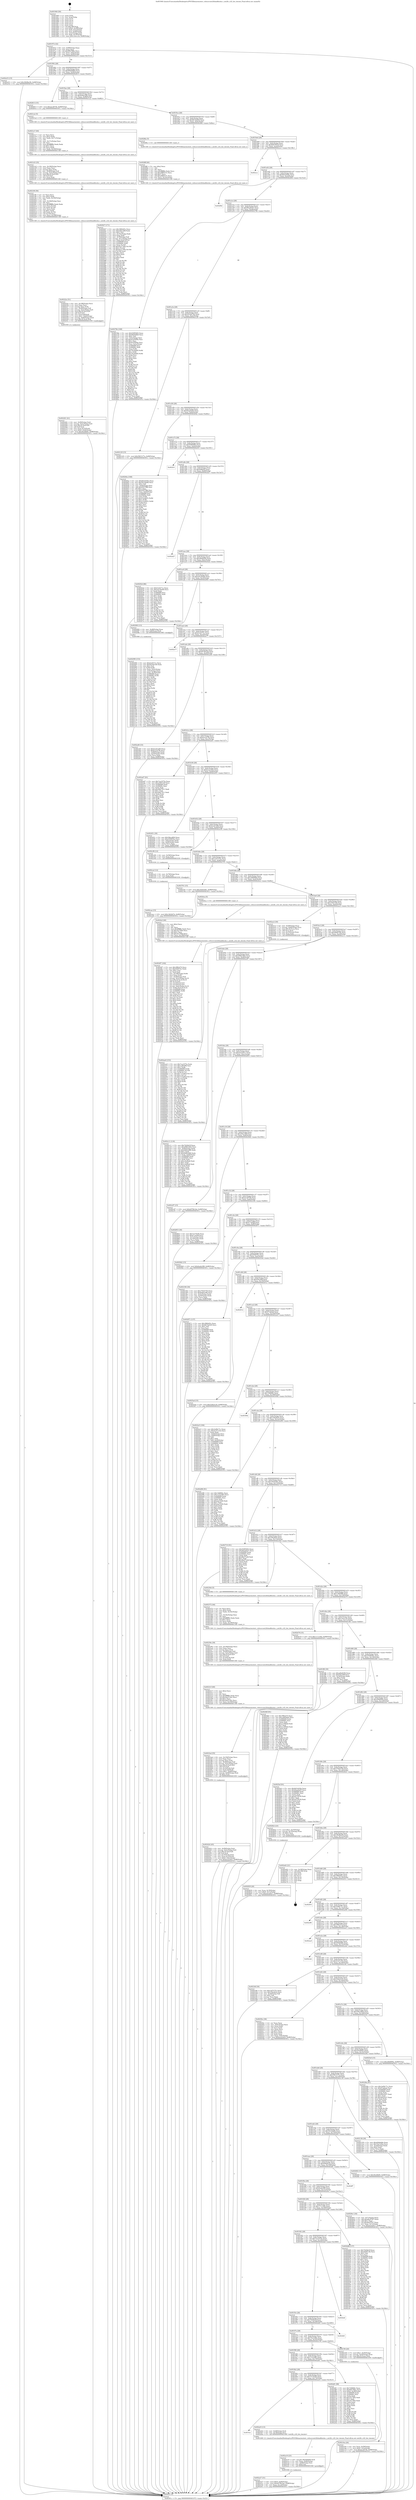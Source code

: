 digraph "0x401940" {
  label = "0x401940 (/mnt/c/Users/mathe/Desktop/tcc/POCII/binaries/extr_rufussrcext2fsbadblocks.c_ext2fs_u32_list_iterate_Final-ollvm.out::main(0))"
  labelloc = "t"
  node[shape=record]

  Entry [label="",width=0.3,height=0.3,shape=circle,fillcolor=black,style=filled]
  "0x401972" [label="{
     0x401972 [32]\l
     | [instrs]\l
     &nbsp;&nbsp;0x401972 \<+6\>: mov -0x88(%rbp),%eax\l
     &nbsp;&nbsp;0x401978 \<+2\>: mov %eax,%ecx\l
     &nbsp;&nbsp;0x40197a \<+6\>: sub $0x80b78fbc,%ecx\l
     &nbsp;&nbsp;0x401980 \<+6\>: mov %eax,-0x8c(%rbp)\l
     &nbsp;&nbsp;0x401986 \<+6\>: mov %ecx,-0x90(%rbp)\l
     &nbsp;&nbsp;0x40198c \<+6\>: je 0000000000402e53 \<main+0x1513\>\l
  }"]
  "0x402e53" [label="{
     0x402e53 [15]\l
     | [instrs]\l
     &nbsp;&nbsp;0x402e53 \<+10\>: movl $0x3828be56,-0x88(%rbp)\l
     &nbsp;&nbsp;0x402e5d \<+5\>: jmp 000000000040301c \<main+0x16dc\>\l
  }"]
  "0x401992" [label="{
     0x401992 [28]\l
     | [instrs]\l
     &nbsp;&nbsp;0x401992 \<+5\>: jmp 0000000000401997 \<main+0x57\>\l
     &nbsp;&nbsp;0x401997 \<+6\>: mov -0x8c(%rbp),%eax\l
     &nbsp;&nbsp;0x40199d \<+5\>: sub $0x89264fb0,%eax\l
     &nbsp;&nbsp;0x4019a2 \<+6\>: mov %eax,-0x94(%rbp)\l
     &nbsp;&nbsp;0x4019a8 \<+6\>: je 0000000000402813 \<main+0xed3\>\l
  }"]
  Exit [label="",width=0.3,height=0.3,shape=circle,fillcolor=black,style=filled,peripheries=2]
  "0x402813" [label="{
     0x402813 [15]\l
     | [instrs]\l
     &nbsp;&nbsp;0x402813 \<+10\>: movl $0xeec4f756,-0x88(%rbp)\l
     &nbsp;&nbsp;0x40281d \<+5\>: jmp 000000000040301c \<main+0x16dc\>\l
  }"]
  "0x4019ae" [label="{
     0x4019ae [28]\l
     | [instrs]\l
     &nbsp;&nbsp;0x4019ae \<+5\>: jmp 00000000004019b3 \<main+0x73\>\l
     &nbsp;&nbsp;0x4019b3 \<+6\>: mov -0x8c(%rbp),%eax\l
     &nbsp;&nbsp;0x4019b9 \<+5\>: sub $0x8a8ee380,%eax\l
     &nbsp;&nbsp;0x4019be \<+6\>: mov %eax,-0x98(%rbp)\l
     &nbsp;&nbsp;0x4019c4 \<+6\>: je 00000000004021a2 \<main+0x862\>\l
  }"]
  "0x402cae" [label="{
     0x402cae [15]\l
     | [instrs]\l
     &nbsp;&nbsp;0x402cae \<+10\>: movl $0x1462fd7b,-0x88(%rbp)\l
     &nbsp;&nbsp;0x402cb8 \<+5\>: jmp 000000000040301c \<main+0x16dc\>\l
  }"]
  "0x4021a2" [label="{
     0x4021a2 [5]\l
     | [instrs]\l
     &nbsp;&nbsp;0x4021a2 \<+5\>: call 0000000000401160 \<next_i\>\l
     | [calls]\l
     &nbsp;&nbsp;0x401160 \{1\} (/mnt/c/Users/mathe/Desktop/tcc/POCII/binaries/extr_rufussrcext2fsbadblocks.c_ext2fs_u32_list_iterate_Final-ollvm.out::next_i)\l
  }"]
  "0x4019ca" [label="{
     0x4019ca [28]\l
     | [instrs]\l
     &nbsp;&nbsp;0x4019ca \<+5\>: jmp 00000000004019cf \<main+0x8f\>\l
     &nbsp;&nbsp;0x4019cf \<+6\>: mov -0x8c(%rbp),%eax\l
     &nbsp;&nbsp;0x4019d5 \<+5\>: sub $0x8b7de029,%eax\l
     &nbsp;&nbsp;0x4019da \<+6\>: mov %eax,-0x9c(%rbp)\l
     &nbsp;&nbsp;0x4019e0 \<+6\>: je 00000000004028fa \<main+0xfba\>\l
  }"]
  "0x402ca2" [label="{
     0x402ca2 [12]\l
     | [instrs]\l
     &nbsp;&nbsp;0x402ca2 \<+4\>: mov -0x78(%rbp),%rax\l
     &nbsp;&nbsp;0x402ca6 \<+3\>: mov %rax,%rdi\l
     &nbsp;&nbsp;0x402ca9 \<+5\>: call 0000000000401030 \<free@plt\>\l
     | [calls]\l
     &nbsp;&nbsp;0x401030 \{1\} (unknown)\l
  }"]
  "0x4028fa" [label="{
     0x4028fa [5]\l
     | [instrs]\l
     &nbsp;&nbsp;0x4028fa \<+5\>: call 0000000000401160 \<next_i\>\l
     | [calls]\l
     &nbsp;&nbsp;0x401160 \{1\} (/mnt/c/Users/mathe/Desktop/tcc/POCII/binaries/extr_rufussrcext2fsbadblocks.c_ext2fs_u32_list_iterate_Final-ollvm.out::next_i)\l
  }"]
  "0x4019e6" [label="{
     0x4019e6 [28]\l
     | [instrs]\l
     &nbsp;&nbsp;0x4019e6 \<+5\>: jmp 00000000004019eb \<main+0xab\>\l
     &nbsp;&nbsp;0x4019eb \<+6\>: mov -0x8c(%rbp),%eax\l
     &nbsp;&nbsp;0x4019f1 \<+5\>: sub $0x8d076019,%eax\l
     &nbsp;&nbsp;0x4019f6 \<+6\>: mov %eax,-0xa0(%rbp)\l
     &nbsp;&nbsp;0x4019fc \<+6\>: je 0000000000402ccc \<main+0x138c\>\l
  }"]
  "0x402ae0" [label="{
     0x402ae0 [153]\l
     | [instrs]\l
     &nbsp;&nbsp;0x402ae0 \<+5\>: mov $0x7aa1075e,%edx\l
     &nbsp;&nbsp;0x402ae5 \<+5\>: mov $0x1af65f96,%esi\l
     &nbsp;&nbsp;0x402aea \<+3\>: mov $0x1,%r8b\l
     &nbsp;&nbsp;0x402aed \<+8\>: mov 0x406068,%r9d\l
     &nbsp;&nbsp;0x402af5 \<+8\>: mov 0x40606c,%r10d\l
     &nbsp;&nbsp;0x402afd \<+3\>: mov %r9d,%r11d\l
     &nbsp;&nbsp;0x402b00 \<+7\>: add $0x7152d61f,%r11d\l
     &nbsp;&nbsp;0x402b07 \<+4\>: sub $0x1,%r11d\l
     &nbsp;&nbsp;0x402b0b \<+7\>: sub $0x7152d61f,%r11d\l
     &nbsp;&nbsp;0x402b12 \<+4\>: imul %r11d,%r9d\l
     &nbsp;&nbsp;0x402b16 \<+4\>: and $0x1,%r9d\l
     &nbsp;&nbsp;0x402b1a \<+4\>: cmp $0x0,%r9d\l
     &nbsp;&nbsp;0x402b1e \<+3\>: sete %bl\l
     &nbsp;&nbsp;0x402b21 \<+4\>: cmp $0xa,%r10d\l
     &nbsp;&nbsp;0x402b25 \<+4\>: setl %r14b\l
     &nbsp;&nbsp;0x402b29 \<+3\>: mov %bl,%r15b\l
     &nbsp;&nbsp;0x402b2c \<+4\>: xor $0xff,%r15b\l
     &nbsp;&nbsp;0x402b30 \<+3\>: mov %r14b,%r12b\l
     &nbsp;&nbsp;0x402b33 \<+4\>: xor $0xff,%r12b\l
     &nbsp;&nbsp;0x402b37 \<+4\>: xor $0x0,%r8b\l
     &nbsp;&nbsp;0x402b3b \<+3\>: mov %r15b,%r13b\l
     &nbsp;&nbsp;0x402b3e \<+4\>: and $0x0,%r13b\l
     &nbsp;&nbsp;0x402b42 \<+3\>: and %r8b,%bl\l
     &nbsp;&nbsp;0x402b45 \<+3\>: mov %r12b,%al\l
     &nbsp;&nbsp;0x402b48 \<+2\>: and $0x0,%al\l
     &nbsp;&nbsp;0x402b4a \<+3\>: and %r8b,%r14b\l
     &nbsp;&nbsp;0x402b4d \<+3\>: or %bl,%r13b\l
     &nbsp;&nbsp;0x402b50 \<+3\>: or %r14b,%al\l
     &nbsp;&nbsp;0x402b53 \<+3\>: xor %al,%r13b\l
     &nbsp;&nbsp;0x402b56 \<+3\>: or %r12b,%r15b\l
     &nbsp;&nbsp;0x402b59 \<+4\>: xor $0xff,%r15b\l
     &nbsp;&nbsp;0x402b5d \<+4\>: or $0x0,%r8b\l
     &nbsp;&nbsp;0x402b61 \<+3\>: and %r8b,%r15b\l
     &nbsp;&nbsp;0x402b64 \<+3\>: or %r15b,%r13b\l
     &nbsp;&nbsp;0x402b67 \<+4\>: test $0x1,%r13b\l
     &nbsp;&nbsp;0x402b6b \<+3\>: cmovne %esi,%edx\l
     &nbsp;&nbsp;0x402b6e \<+6\>: mov %edx,-0x88(%rbp)\l
     &nbsp;&nbsp;0x402b74 \<+5\>: jmp 000000000040301c \<main+0x16dc\>\l
  }"]
  "0x402ccc" [label="{
     0x402ccc\l
  }", style=dashed]
  "0x401a02" [label="{
     0x401a02 [28]\l
     | [instrs]\l
     &nbsp;&nbsp;0x401a02 \<+5\>: jmp 0000000000401a07 \<main+0xc7\>\l
     &nbsp;&nbsp;0x401a07 \<+6\>: mov -0x8c(%rbp),%eax\l
     &nbsp;&nbsp;0x401a0d \<+5\>: sub $0x8d1b426a,%eax\l
     &nbsp;&nbsp;0x401a12 \<+6\>: mov %eax,-0xa4(%rbp)\l
     &nbsp;&nbsp;0x401a18 \<+6\>: je 0000000000402f0d \<main+0x15cd\>\l
  }"]
  "0x402a27" [label="{
     0x402a27 [31]\l
     | [instrs]\l
     &nbsp;&nbsp;0x402a27 \<+10\>: movl $0x0,-0x84(%rbp)\l
     &nbsp;&nbsp;0x402a31 \<+10\>: movl $0xb979b1bd,-0x88(%rbp)\l
     &nbsp;&nbsp;0x402a3b \<+6\>: mov %eax,-0x1a0(%rbp)\l
     &nbsp;&nbsp;0x402a41 \<+5\>: jmp 000000000040301c \<main+0x16dc\>\l
  }"]
  "0x402f0d" [label="{
     0x402f0d\l
  }", style=dashed]
  "0x401a1e" [label="{
     0x401a1e [28]\l
     | [instrs]\l
     &nbsp;&nbsp;0x401a1e \<+5\>: jmp 0000000000401a23 \<main+0xe3\>\l
     &nbsp;&nbsp;0x401a23 \<+6\>: mov -0x8c(%rbp),%eax\l
     &nbsp;&nbsp;0x401a29 \<+5\>: sub $0x902e8e47,%eax\l
     &nbsp;&nbsp;0x401a2e \<+6\>: mov %eax,-0xa8(%rbp)\l
     &nbsp;&nbsp;0x401a34 \<+6\>: je 000000000040276b \<main+0xe2b\>\l
  }"]
  "0x402a10" [label="{
     0x402a10 [23]\l
     | [instrs]\l
     &nbsp;&nbsp;0x402a10 \<+10\>: movabs $0x4040b6,%rdi\l
     &nbsp;&nbsp;0x402a1a \<+3\>: mov %eax,-0x80(%rbp)\l
     &nbsp;&nbsp;0x402a1d \<+3\>: mov -0x80(%rbp),%esi\l
     &nbsp;&nbsp;0x402a20 \<+2\>: mov $0x0,%al\l
     &nbsp;&nbsp;0x402a22 \<+5\>: call 0000000000401040 \<printf@plt\>\l
     | [calls]\l
     &nbsp;&nbsp;0x401040 \{1\} (unknown)\l
  }"]
  "0x40276b" [label="{
     0x40276b [168]\l
     | [instrs]\l
     &nbsp;&nbsp;0x40276b \<+5\>: mov $0x93f95683,%eax\l
     &nbsp;&nbsp;0x402770 \<+5\>: mov $0x89264fb0,%ecx\l
     &nbsp;&nbsp;0x402775 \<+2\>: mov $0x1,%dl\l
     &nbsp;&nbsp;0x402777 \<+3\>: mov -0x5c(%rbp),%esi\l
     &nbsp;&nbsp;0x40277a \<+6\>: add $0x9145956e,%esi\l
     &nbsp;&nbsp;0x402780 \<+3\>: add $0x1,%esi\l
     &nbsp;&nbsp;0x402783 \<+6\>: sub $0x9145956e,%esi\l
     &nbsp;&nbsp;0x402789 \<+3\>: mov %esi,-0x5c(%rbp)\l
     &nbsp;&nbsp;0x40278c \<+7\>: mov 0x406068,%esi\l
     &nbsp;&nbsp;0x402793 \<+7\>: mov 0x40606c,%edi\l
     &nbsp;&nbsp;0x40279a \<+3\>: mov %esi,%r8d\l
     &nbsp;&nbsp;0x40279d \<+7\>: sub $0x70cde8d5,%r8d\l
     &nbsp;&nbsp;0x4027a4 \<+4\>: sub $0x1,%r8d\l
     &nbsp;&nbsp;0x4027a8 \<+7\>: add $0x70cde8d5,%r8d\l
     &nbsp;&nbsp;0x4027af \<+4\>: imul %r8d,%esi\l
     &nbsp;&nbsp;0x4027b3 \<+3\>: and $0x1,%esi\l
     &nbsp;&nbsp;0x4027b6 \<+3\>: cmp $0x0,%esi\l
     &nbsp;&nbsp;0x4027b9 \<+4\>: sete %r9b\l
     &nbsp;&nbsp;0x4027bd \<+3\>: cmp $0xa,%edi\l
     &nbsp;&nbsp;0x4027c0 \<+4\>: setl %r10b\l
     &nbsp;&nbsp;0x4027c4 \<+3\>: mov %r9b,%r11b\l
     &nbsp;&nbsp;0x4027c7 \<+4\>: xor $0xff,%r11b\l
     &nbsp;&nbsp;0x4027cb \<+3\>: mov %r10b,%bl\l
     &nbsp;&nbsp;0x4027ce \<+3\>: xor $0xff,%bl\l
     &nbsp;&nbsp;0x4027d1 \<+3\>: xor $0x0,%dl\l
     &nbsp;&nbsp;0x4027d4 \<+3\>: mov %r11b,%r14b\l
     &nbsp;&nbsp;0x4027d7 \<+4\>: and $0x0,%r14b\l
     &nbsp;&nbsp;0x4027db \<+3\>: and %dl,%r9b\l
     &nbsp;&nbsp;0x4027de \<+3\>: mov %bl,%r15b\l
     &nbsp;&nbsp;0x4027e1 \<+4\>: and $0x0,%r15b\l
     &nbsp;&nbsp;0x4027e5 \<+3\>: and %dl,%r10b\l
     &nbsp;&nbsp;0x4027e8 \<+3\>: or %r9b,%r14b\l
     &nbsp;&nbsp;0x4027eb \<+3\>: or %r10b,%r15b\l
     &nbsp;&nbsp;0x4027ee \<+3\>: xor %r15b,%r14b\l
     &nbsp;&nbsp;0x4027f1 \<+3\>: or %bl,%r11b\l
     &nbsp;&nbsp;0x4027f4 \<+4\>: xor $0xff,%r11b\l
     &nbsp;&nbsp;0x4027f8 \<+3\>: or $0x0,%dl\l
     &nbsp;&nbsp;0x4027fb \<+3\>: and %dl,%r11b\l
     &nbsp;&nbsp;0x4027fe \<+3\>: or %r11b,%r14b\l
     &nbsp;&nbsp;0x402801 \<+4\>: test $0x1,%r14b\l
     &nbsp;&nbsp;0x402805 \<+3\>: cmovne %ecx,%eax\l
     &nbsp;&nbsp;0x402808 \<+6\>: mov %eax,-0x88(%rbp)\l
     &nbsp;&nbsp;0x40280e \<+5\>: jmp 000000000040301c \<main+0x16dc\>\l
  }"]
  "0x401a3a" [label="{
     0x401a3a [28]\l
     | [instrs]\l
     &nbsp;&nbsp;0x401a3a \<+5\>: jmp 0000000000401a3f \<main+0xff\>\l
     &nbsp;&nbsp;0x401a3f \<+6\>: mov -0x8c(%rbp),%eax\l
     &nbsp;&nbsp;0x401a45 \<+5\>: sub $0x925dd7d0,%eax\l
     &nbsp;&nbsp;0x401a4a \<+6\>: mov %eax,-0xac(%rbp)\l
     &nbsp;&nbsp;0x401a50 \<+6\>: je 0000000000402129 \<main+0x7e9\>\l
  }"]
  "0x401fce" [label="{
     0x401fce\l
  }", style=dashed]
  "0x402129" [label="{
     0x402129 [15]\l
     | [instrs]\l
     &nbsp;&nbsp;0x402129 \<+10\>: movl $0x59b7e77a,-0x88(%rbp)\l
     &nbsp;&nbsp;0x402133 \<+5\>: jmp 000000000040301c \<main+0x16dc\>\l
  }"]
  "0x401a56" [label="{
     0x401a56 [28]\l
     | [instrs]\l
     &nbsp;&nbsp;0x401a56 \<+5\>: jmp 0000000000401a5b \<main+0x11b\>\l
     &nbsp;&nbsp;0x401a5b \<+6\>: mov -0x8c(%rbp),%eax\l
     &nbsp;&nbsp;0x401a61 \<+5\>: sub $0x92ae0a05,%eax\l
     &nbsp;&nbsp;0x401a66 \<+6\>: mov %eax,-0xb0(%rbp)\l
     &nbsp;&nbsp;0x401a6c \<+6\>: je 000000000040264a \<main+0xd0a\>\l
  }"]
  "0x402a03" [label="{
     0x402a03 [13]\l
     | [instrs]\l
     &nbsp;&nbsp;0x402a03 \<+4\>: mov -0x58(%rbp),%rdi\l
     &nbsp;&nbsp;0x402a07 \<+4\>: mov -0x78(%rbp),%rsi\l
     &nbsp;&nbsp;0x402a0b \<+5\>: call 0000000000401400 \<ext2fs_u32_list_iterate\>\l
     | [calls]\l
     &nbsp;&nbsp;0x401400 \{1\} (/mnt/c/Users/mathe/Desktop/tcc/POCII/binaries/extr_rufussrcext2fsbadblocks.c_ext2fs_u32_list_iterate_Final-ollvm.out::ext2fs_u32_list_iterate)\l
  }"]
  "0x40264a" [label="{
     0x40264a [168]\l
     | [instrs]\l
     &nbsp;&nbsp;0x40264a \<+5\>: mov $0x8d1b426a,%eax\l
     &nbsp;&nbsp;0x40264f \<+5\>: mov $0x5b33de6b,%ecx\l
     &nbsp;&nbsp;0x402654 \<+2\>: mov $0x1,%dl\l
     &nbsp;&nbsp;0x402656 \<+3\>: mov -0x64(%rbp),%esi\l
     &nbsp;&nbsp;0x402659 \<+6\>: add $0xf3937f8b,%esi\l
     &nbsp;&nbsp;0x40265f \<+3\>: add $0x1,%esi\l
     &nbsp;&nbsp;0x402662 \<+6\>: sub $0xf3937f8b,%esi\l
     &nbsp;&nbsp;0x402668 \<+3\>: mov %esi,-0x64(%rbp)\l
     &nbsp;&nbsp;0x40266b \<+7\>: mov 0x406068,%esi\l
     &nbsp;&nbsp;0x402672 \<+7\>: mov 0x40606c,%edi\l
     &nbsp;&nbsp;0x402679 \<+3\>: mov %esi,%r8d\l
     &nbsp;&nbsp;0x40267c \<+7\>: sub $0x212edb51,%r8d\l
     &nbsp;&nbsp;0x402683 \<+4\>: sub $0x1,%r8d\l
     &nbsp;&nbsp;0x402687 \<+7\>: add $0x212edb51,%r8d\l
     &nbsp;&nbsp;0x40268e \<+4\>: imul %r8d,%esi\l
     &nbsp;&nbsp;0x402692 \<+3\>: and $0x1,%esi\l
     &nbsp;&nbsp;0x402695 \<+3\>: cmp $0x0,%esi\l
     &nbsp;&nbsp;0x402698 \<+4\>: sete %r9b\l
     &nbsp;&nbsp;0x40269c \<+3\>: cmp $0xa,%edi\l
     &nbsp;&nbsp;0x40269f \<+4\>: setl %r10b\l
     &nbsp;&nbsp;0x4026a3 \<+3\>: mov %r9b,%r11b\l
     &nbsp;&nbsp;0x4026a6 \<+4\>: xor $0xff,%r11b\l
     &nbsp;&nbsp;0x4026aa \<+3\>: mov %r10b,%bl\l
     &nbsp;&nbsp;0x4026ad \<+3\>: xor $0xff,%bl\l
     &nbsp;&nbsp;0x4026b0 \<+3\>: xor $0x0,%dl\l
     &nbsp;&nbsp;0x4026b3 \<+3\>: mov %r11b,%r14b\l
     &nbsp;&nbsp;0x4026b6 \<+4\>: and $0x0,%r14b\l
     &nbsp;&nbsp;0x4026ba \<+3\>: and %dl,%r9b\l
     &nbsp;&nbsp;0x4026bd \<+3\>: mov %bl,%r15b\l
     &nbsp;&nbsp;0x4026c0 \<+4\>: and $0x0,%r15b\l
     &nbsp;&nbsp;0x4026c4 \<+3\>: and %dl,%r10b\l
     &nbsp;&nbsp;0x4026c7 \<+3\>: or %r9b,%r14b\l
     &nbsp;&nbsp;0x4026ca \<+3\>: or %r10b,%r15b\l
     &nbsp;&nbsp;0x4026cd \<+3\>: xor %r15b,%r14b\l
     &nbsp;&nbsp;0x4026d0 \<+3\>: or %bl,%r11b\l
     &nbsp;&nbsp;0x4026d3 \<+4\>: xor $0xff,%r11b\l
     &nbsp;&nbsp;0x4026d7 \<+3\>: or $0x0,%dl\l
     &nbsp;&nbsp;0x4026da \<+3\>: and %dl,%r11b\l
     &nbsp;&nbsp;0x4026dd \<+3\>: or %r11b,%r14b\l
     &nbsp;&nbsp;0x4026e0 \<+4\>: test $0x1,%r14b\l
     &nbsp;&nbsp;0x4026e4 \<+3\>: cmovne %ecx,%eax\l
     &nbsp;&nbsp;0x4026e7 \<+6\>: mov %eax,-0x88(%rbp)\l
     &nbsp;&nbsp;0x4026ed \<+5\>: jmp 000000000040301c \<main+0x16dc\>\l
  }"]
  "0x401a72" [label="{
     0x401a72 [28]\l
     | [instrs]\l
     &nbsp;&nbsp;0x401a72 \<+5\>: jmp 0000000000401a77 \<main+0x137\>\l
     &nbsp;&nbsp;0x401a77 \<+6\>: mov -0x8c(%rbp),%eax\l
     &nbsp;&nbsp;0x401a7d \<+5\>: sub $0x93f95683,%eax\l
     &nbsp;&nbsp;0x401a82 \<+6\>: mov %eax,-0xb4(%rbp)\l
     &nbsp;&nbsp;0x401a88 \<+6\>: je 0000000000402f31 \<main+0x15f1\>\l
  }"]
  "0x401fb2" [label="{
     0x401fb2 [28]\l
     | [instrs]\l
     &nbsp;&nbsp;0x401fb2 \<+5\>: jmp 0000000000401fb7 \<main+0x677\>\l
     &nbsp;&nbsp;0x401fb7 \<+6\>: mov -0x8c(%rbp),%eax\l
     &nbsp;&nbsp;0x401fbd \<+5\>: sub $0x7e7343f5,%eax\l
     &nbsp;&nbsp;0x401fc2 \<+6\>: mov %eax,-0x174(%rbp)\l
     &nbsp;&nbsp;0x401fc8 \<+6\>: je 0000000000402a03 \<main+0x10c3\>\l
  }"]
  "0x402f31" [label="{
     0x402f31\l
  }", style=dashed]
  "0x401a8e" [label="{
     0x401a8e [28]\l
     | [instrs]\l
     &nbsp;&nbsp;0x401a8e \<+5\>: jmp 0000000000401a93 \<main+0x153\>\l
     &nbsp;&nbsp;0x401a93 \<+6\>: mov -0x8c(%rbp),%eax\l
     &nbsp;&nbsp;0x401a99 \<+5\>: sub $0x9affaf20,%eax\l
     &nbsp;&nbsp;0x401a9e \<+6\>: mov %eax,-0xb8(%rbp)\l
     &nbsp;&nbsp;0x401aa4 \<+6\>: je 0000000000402d27 \<main+0x13e7\>\l
  }"]
  "0x402df1" [label="{
     0x402df1 [98]\l
     | [instrs]\l
     &nbsp;&nbsp;0x402df1 \<+5\>: mov $0x7d6866c,%eax\l
     &nbsp;&nbsp;0x402df6 \<+5\>: mov $0x80b78fbc,%ecx\l
     &nbsp;&nbsp;0x402dfb \<+7\>: movl $0x0,-0x38(%rbp)\l
     &nbsp;&nbsp;0x402e02 \<+7\>: mov 0x406068,%edx\l
     &nbsp;&nbsp;0x402e09 \<+7\>: mov 0x40606c,%esi\l
     &nbsp;&nbsp;0x402e10 \<+2\>: mov %edx,%edi\l
     &nbsp;&nbsp;0x402e12 \<+6\>: add $0xcf373f02,%edi\l
     &nbsp;&nbsp;0x402e18 \<+3\>: sub $0x1,%edi\l
     &nbsp;&nbsp;0x402e1b \<+6\>: sub $0xcf373f02,%edi\l
     &nbsp;&nbsp;0x402e21 \<+3\>: imul %edi,%edx\l
     &nbsp;&nbsp;0x402e24 \<+3\>: and $0x1,%edx\l
     &nbsp;&nbsp;0x402e27 \<+3\>: cmp $0x0,%edx\l
     &nbsp;&nbsp;0x402e2a \<+4\>: sete %r8b\l
     &nbsp;&nbsp;0x402e2e \<+3\>: cmp $0xa,%esi\l
     &nbsp;&nbsp;0x402e31 \<+4\>: setl %r9b\l
     &nbsp;&nbsp;0x402e35 \<+3\>: mov %r8b,%r10b\l
     &nbsp;&nbsp;0x402e38 \<+3\>: and %r9b,%r10b\l
     &nbsp;&nbsp;0x402e3b \<+3\>: xor %r9b,%r8b\l
     &nbsp;&nbsp;0x402e3e \<+3\>: or %r8b,%r10b\l
     &nbsp;&nbsp;0x402e41 \<+4\>: test $0x1,%r10b\l
     &nbsp;&nbsp;0x402e45 \<+3\>: cmovne %ecx,%eax\l
     &nbsp;&nbsp;0x402e48 \<+6\>: mov %eax,-0x88(%rbp)\l
     &nbsp;&nbsp;0x402e4e \<+5\>: jmp 000000000040301c \<main+0x16dc\>\l
  }"]
  "0x402d27" [label="{
     0x402d27\l
  }", style=dashed]
  "0x401aaa" [label="{
     0x401aaa [28]\l
     | [instrs]\l
     &nbsp;&nbsp;0x401aaa \<+5\>: jmp 0000000000401aaf \<main+0x16f\>\l
     &nbsp;&nbsp;0x401aaf \<+6\>: mov -0x8c(%rbp),%eax\l
     &nbsp;&nbsp;0x401ab5 \<+5\>: sub $0xa6fa8290,%eax\l
     &nbsp;&nbsp;0x401aba \<+6\>: mov %eax,-0xbc(%rbp)\l
     &nbsp;&nbsp;0x401ac0 \<+6\>: je 000000000040202d \<main+0x6ed\>\l
  }"]
  "0x402927" [label="{
     0x402927 [171]\l
     | [instrs]\l
     &nbsp;&nbsp;0x402927 \<+5\>: mov $0x386fe83c,%ecx\l
     &nbsp;&nbsp;0x40292c \<+5\>: mov $0xe9dcc06f,%edx\l
     &nbsp;&nbsp;0x402931 \<+3\>: mov $0x1,%sil\l
     &nbsp;&nbsp;0x402934 \<+6\>: mov -0x19c(%rbp),%edi\l
     &nbsp;&nbsp;0x40293a \<+3\>: imul %eax,%edi\l
     &nbsp;&nbsp;0x40293d \<+4\>: mov -0x78(%rbp),%r8\l
     &nbsp;&nbsp;0x402941 \<+4\>: movslq -0x7c(%rbp),%r9\l
     &nbsp;&nbsp;0x402945 \<+4\>: mov %edi,(%r8,%r9,4)\l
     &nbsp;&nbsp;0x402949 \<+7\>: mov 0x406068,%eax\l
     &nbsp;&nbsp;0x402950 \<+7\>: mov 0x40606c,%edi\l
     &nbsp;&nbsp;0x402957 \<+3\>: mov %eax,%r10d\l
     &nbsp;&nbsp;0x40295a \<+7\>: add $0x42a1746a,%r10d\l
     &nbsp;&nbsp;0x402961 \<+4\>: sub $0x1,%r10d\l
     &nbsp;&nbsp;0x402965 \<+7\>: sub $0x42a1746a,%r10d\l
     &nbsp;&nbsp;0x40296c \<+4\>: imul %r10d,%eax\l
     &nbsp;&nbsp;0x402970 \<+3\>: and $0x1,%eax\l
     &nbsp;&nbsp;0x402973 \<+3\>: cmp $0x0,%eax\l
     &nbsp;&nbsp;0x402976 \<+4\>: sete %r11b\l
     &nbsp;&nbsp;0x40297a \<+3\>: cmp $0xa,%edi\l
     &nbsp;&nbsp;0x40297d \<+3\>: setl %bl\l
     &nbsp;&nbsp;0x402980 \<+3\>: mov %r11b,%r14b\l
     &nbsp;&nbsp;0x402983 \<+4\>: xor $0xff,%r14b\l
     &nbsp;&nbsp;0x402987 \<+3\>: mov %bl,%r15b\l
     &nbsp;&nbsp;0x40298a \<+4\>: xor $0xff,%r15b\l
     &nbsp;&nbsp;0x40298e \<+4\>: xor $0x0,%sil\l
     &nbsp;&nbsp;0x402992 \<+3\>: mov %r14b,%r12b\l
     &nbsp;&nbsp;0x402995 \<+4\>: and $0x0,%r12b\l
     &nbsp;&nbsp;0x402999 \<+3\>: and %sil,%r11b\l
     &nbsp;&nbsp;0x40299c \<+3\>: mov %r15b,%r13b\l
     &nbsp;&nbsp;0x40299f \<+4\>: and $0x0,%r13b\l
     &nbsp;&nbsp;0x4029a3 \<+3\>: and %sil,%bl\l
     &nbsp;&nbsp;0x4029a6 \<+3\>: or %r11b,%r12b\l
     &nbsp;&nbsp;0x4029a9 \<+3\>: or %bl,%r13b\l
     &nbsp;&nbsp;0x4029ac \<+3\>: xor %r13b,%r12b\l
     &nbsp;&nbsp;0x4029af \<+3\>: or %r15b,%r14b\l
     &nbsp;&nbsp;0x4029b2 \<+4\>: xor $0xff,%r14b\l
     &nbsp;&nbsp;0x4029b6 \<+4\>: or $0x0,%sil\l
     &nbsp;&nbsp;0x4029ba \<+3\>: and %sil,%r14b\l
     &nbsp;&nbsp;0x4029bd \<+3\>: or %r14b,%r12b\l
     &nbsp;&nbsp;0x4029c0 \<+4\>: test $0x1,%r12b\l
     &nbsp;&nbsp;0x4029c4 \<+3\>: cmovne %edx,%ecx\l
     &nbsp;&nbsp;0x4029c7 \<+6\>: mov %ecx,-0x88(%rbp)\l
     &nbsp;&nbsp;0x4029cd \<+5\>: jmp 000000000040301c \<main+0x16dc\>\l
  }"]
  "0x40202d" [label="{
     0x40202d [86]\l
     | [instrs]\l
     &nbsp;&nbsp;0x40202d \<+5\>: mov $0xb3c817cc,%eax\l
     &nbsp;&nbsp;0x402032 \<+5\>: mov $0xad129a90,%ecx\l
     &nbsp;&nbsp;0x402037 \<+2\>: xor %edx,%edx\l
     &nbsp;&nbsp;0x402039 \<+7\>: mov 0x406068,%esi\l
     &nbsp;&nbsp;0x402040 \<+7\>: mov 0x40606c,%edi\l
     &nbsp;&nbsp;0x402047 \<+3\>: sub $0x1,%edx\l
     &nbsp;&nbsp;0x40204a \<+3\>: mov %esi,%r8d\l
     &nbsp;&nbsp;0x40204d \<+3\>: add %edx,%r8d\l
     &nbsp;&nbsp;0x402050 \<+4\>: imul %r8d,%esi\l
     &nbsp;&nbsp;0x402054 \<+3\>: and $0x1,%esi\l
     &nbsp;&nbsp;0x402057 \<+3\>: cmp $0x0,%esi\l
     &nbsp;&nbsp;0x40205a \<+4\>: sete %r9b\l
     &nbsp;&nbsp;0x40205e \<+3\>: cmp $0xa,%edi\l
     &nbsp;&nbsp;0x402061 \<+4\>: setl %r10b\l
     &nbsp;&nbsp;0x402065 \<+3\>: mov %r9b,%r11b\l
     &nbsp;&nbsp;0x402068 \<+3\>: and %r10b,%r11b\l
     &nbsp;&nbsp;0x40206b \<+3\>: xor %r10b,%r9b\l
     &nbsp;&nbsp;0x40206e \<+3\>: or %r9b,%r11b\l
     &nbsp;&nbsp;0x402071 \<+4\>: test $0x1,%r11b\l
     &nbsp;&nbsp;0x402075 \<+3\>: cmovne %ecx,%eax\l
     &nbsp;&nbsp;0x402078 \<+6\>: mov %eax,-0x88(%rbp)\l
     &nbsp;&nbsp;0x40207e \<+5\>: jmp 000000000040301c \<main+0x16dc\>\l
  }"]
  "0x401ac6" [label="{
     0x401ac6 [28]\l
     | [instrs]\l
     &nbsp;&nbsp;0x401ac6 \<+5\>: jmp 0000000000401acb \<main+0x18b\>\l
     &nbsp;&nbsp;0x401acb \<+6\>: mov -0x8c(%rbp),%eax\l
     &nbsp;&nbsp;0x401ad1 \<+5\>: sub $0xad129a90,%eax\l
     &nbsp;&nbsp;0x401ad6 \<+6\>: mov %eax,-0xc0(%rbp)\l
     &nbsp;&nbsp;0x401adc \<+6\>: je 0000000000402083 \<main+0x743\>\l
  }"]
  "0x4028ff" [label="{
     0x4028ff [40]\l
     | [instrs]\l
     &nbsp;&nbsp;0x4028ff \<+5\>: mov $0x2,%ecx\l
     &nbsp;&nbsp;0x402904 \<+1\>: cltd\l
     &nbsp;&nbsp;0x402905 \<+2\>: idiv %ecx\l
     &nbsp;&nbsp;0x402907 \<+6\>: imul $0xfffffffe,%edx,%ecx\l
     &nbsp;&nbsp;0x40290d \<+6\>: sub $0xa9f64151,%ecx\l
     &nbsp;&nbsp;0x402913 \<+3\>: add $0x1,%ecx\l
     &nbsp;&nbsp;0x402916 \<+6\>: add $0xa9f64151,%ecx\l
     &nbsp;&nbsp;0x40291c \<+6\>: mov %ecx,-0x19c(%rbp)\l
     &nbsp;&nbsp;0x402922 \<+5\>: call 0000000000401160 \<next_i\>\l
     | [calls]\l
     &nbsp;&nbsp;0x401160 \{1\} (/mnt/c/Users/mathe/Desktop/tcc/POCII/binaries/extr_rufussrcext2fsbadblocks.c_ext2fs_u32_list_iterate_Final-ollvm.out::next_i)\l
  }"]
  "0x402083" [label="{
     0x402083 [13]\l
     | [instrs]\l
     &nbsp;&nbsp;0x402083 \<+4\>: mov -0x48(%rbp),%rax\l
     &nbsp;&nbsp;0x402087 \<+4\>: mov 0x8(%rax),%rdi\l
     &nbsp;&nbsp;0x40208b \<+5\>: call 0000000000401060 \<atoi@plt\>\l
     | [calls]\l
     &nbsp;&nbsp;0x401060 \{1\} (unknown)\l
  }"]
  "0x401ae2" [label="{
     0x401ae2 [28]\l
     | [instrs]\l
     &nbsp;&nbsp;0x401ae2 \<+5\>: jmp 0000000000401ae7 \<main+0x1a7\>\l
     &nbsp;&nbsp;0x401ae7 \<+6\>: mov -0x8c(%rbp),%eax\l
     &nbsp;&nbsp;0x401aed \<+5\>: sub $0xb3c817cc,%eax\l
     &nbsp;&nbsp;0x401af2 \<+6\>: mov %eax,-0xc4(%rbp)\l
     &nbsp;&nbsp;0x401af8 \<+6\>: je 0000000000402e77 \<main+0x1537\>\l
  }"]
  "0x402839" [label="{
     0x402839 [26]\l
     | [instrs]\l
     &nbsp;&nbsp;0x402839 \<+4\>: mov %rax,-0x78(%rbp)\l
     &nbsp;&nbsp;0x40283d \<+7\>: movl $0x0,-0x7c(%rbp)\l
     &nbsp;&nbsp;0x402844 \<+10\>: movl $0xe4c420c7,-0x88(%rbp)\l
     &nbsp;&nbsp;0x40284e \<+5\>: jmp 000000000040301c \<main+0x16dc\>\l
  }"]
  "0x402e77" [label="{
     0x402e77\l
  }", style=dashed]
  "0x401afe" [label="{
     0x401afe [28]\l
     | [instrs]\l
     &nbsp;&nbsp;0x401afe \<+5\>: jmp 0000000000401b03 \<main+0x1c3\>\l
     &nbsp;&nbsp;0x401b03 \<+6\>: mov -0x8c(%rbp),%eax\l
     &nbsp;&nbsp;0x401b09 \<+5\>: sub $0xb979b1bd,%eax\l
     &nbsp;&nbsp;0x401b0e \<+6\>: mov %eax,-0xc8(%rbp)\l
     &nbsp;&nbsp;0x401b14 \<+6\>: je 0000000000402a46 \<main+0x1106\>\l
  }"]
  "0x4024f7" [label="{
     0x4024f7 [182]\l
     | [instrs]\l
     &nbsp;&nbsp;0x4024f7 \<+5\>: mov $0x3f9fc474,%ecx\l
     &nbsp;&nbsp;0x4024fc \<+5\>: mov $0xf3f5974c,%edx\l
     &nbsp;&nbsp;0x402501 \<+3\>: mov $0x1,%sil\l
     &nbsp;&nbsp;0x402504 \<+2\>: xor %edi,%edi\l
     &nbsp;&nbsp;0x402506 \<+7\>: mov -0x198(%rbp),%r8d\l
     &nbsp;&nbsp;0x40250d \<+4\>: imul %eax,%r8d\l
     &nbsp;&nbsp;0x402511 \<+4\>: mov -0x58(%rbp),%r9\l
     &nbsp;&nbsp;0x402515 \<+4\>: movslq -0x5c(%rbp),%r10\l
     &nbsp;&nbsp;0x402519 \<+4\>: imul $0x18,%r10,%r10\l
     &nbsp;&nbsp;0x40251d \<+3\>: add %r10,%r9\l
     &nbsp;&nbsp;0x402520 \<+4\>: mov 0x10(%r9),%r9\l
     &nbsp;&nbsp;0x402524 \<+4\>: mov 0x10(%r9),%r9\l
     &nbsp;&nbsp;0x402528 \<+4\>: movslq -0x6c(%rbp),%r10\l
     &nbsp;&nbsp;0x40252c \<+4\>: mov %r8d,(%r9,%r10,4)\l
     &nbsp;&nbsp;0x402530 \<+7\>: mov 0x406068,%eax\l
     &nbsp;&nbsp;0x402537 \<+8\>: mov 0x40606c,%r8d\l
     &nbsp;&nbsp;0x40253f \<+3\>: sub $0x1,%edi\l
     &nbsp;&nbsp;0x402542 \<+3\>: mov %eax,%r11d\l
     &nbsp;&nbsp;0x402545 \<+3\>: add %edi,%r11d\l
     &nbsp;&nbsp;0x402548 \<+4\>: imul %r11d,%eax\l
     &nbsp;&nbsp;0x40254c \<+3\>: and $0x1,%eax\l
     &nbsp;&nbsp;0x40254f \<+3\>: cmp $0x0,%eax\l
     &nbsp;&nbsp;0x402552 \<+3\>: sete %bl\l
     &nbsp;&nbsp;0x402555 \<+4\>: cmp $0xa,%r8d\l
     &nbsp;&nbsp;0x402559 \<+4\>: setl %r14b\l
     &nbsp;&nbsp;0x40255d \<+3\>: mov %bl,%r15b\l
     &nbsp;&nbsp;0x402560 \<+4\>: xor $0xff,%r15b\l
     &nbsp;&nbsp;0x402564 \<+3\>: mov %r14b,%r12b\l
     &nbsp;&nbsp;0x402567 \<+4\>: xor $0xff,%r12b\l
     &nbsp;&nbsp;0x40256b \<+4\>: xor $0x0,%sil\l
     &nbsp;&nbsp;0x40256f \<+3\>: mov %r15b,%r13b\l
     &nbsp;&nbsp;0x402572 \<+4\>: and $0x0,%r13b\l
     &nbsp;&nbsp;0x402576 \<+3\>: and %sil,%bl\l
     &nbsp;&nbsp;0x402579 \<+3\>: mov %r12b,%al\l
     &nbsp;&nbsp;0x40257c \<+2\>: and $0x0,%al\l
     &nbsp;&nbsp;0x40257e \<+3\>: and %sil,%r14b\l
     &nbsp;&nbsp;0x402581 \<+3\>: or %bl,%r13b\l
     &nbsp;&nbsp;0x402584 \<+3\>: or %r14b,%al\l
     &nbsp;&nbsp;0x402587 \<+3\>: xor %al,%r13b\l
     &nbsp;&nbsp;0x40258a \<+3\>: or %r12b,%r15b\l
     &nbsp;&nbsp;0x40258d \<+4\>: xor $0xff,%r15b\l
     &nbsp;&nbsp;0x402591 \<+4\>: or $0x0,%sil\l
     &nbsp;&nbsp;0x402595 \<+3\>: and %sil,%r15b\l
     &nbsp;&nbsp;0x402598 \<+3\>: or %r15b,%r13b\l
     &nbsp;&nbsp;0x40259b \<+4\>: test $0x1,%r13b\l
     &nbsp;&nbsp;0x40259f \<+3\>: cmovne %edx,%ecx\l
     &nbsp;&nbsp;0x4025a2 \<+6\>: mov %ecx,-0x88(%rbp)\l
     &nbsp;&nbsp;0x4025a8 \<+5\>: jmp 000000000040301c \<main+0x16dc\>\l
  }"]
  "0x402a46" [label="{
     0x402a46 [33]\l
     | [instrs]\l
     &nbsp;&nbsp;0x402a46 \<+5\>: mov $0xbea01260,%eax\l
     &nbsp;&nbsp;0x402a4b \<+5\>: mov $0xbca327fb,%ecx\l
     &nbsp;&nbsp;0x402a50 \<+6\>: mov -0x84(%rbp),%edx\l
     &nbsp;&nbsp;0x402a56 \<+3\>: cmp -0x50(%rbp),%edx\l
     &nbsp;&nbsp;0x402a59 \<+3\>: cmovl %ecx,%eax\l
     &nbsp;&nbsp;0x402a5c \<+6\>: mov %eax,-0x88(%rbp)\l
     &nbsp;&nbsp;0x402a62 \<+5\>: jmp 000000000040301c \<main+0x16dc\>\l
  }"]
  "0x401b1a" [label="{
     0x401b1a [28]\l
     | [instrs]\l
     &nbsp;&nbsp;0x401b1a \<+5\>: jmp 0000000000401b1f \<main+0x1df\>\l
     &nbsp;&nbsp;0x401b1f \<+6\>: mov -0x8c(%rbp),%eax\l
     &nbsp;&nbsp;0x401b25 \<+5\>: sub $0xbca327fb,%eax\l
     &nbsp;&nbsp;0x401b2a \<+6\>: mov %eax,-0xcc(%rbp)\l
     &nbsp;&nbsp;0x401b30 \<+6\>: je 0000000000402a67 \<main+0x1127\>\l
  }"]
  "0x4024cf" [label="{
     0x4024cf [40]\l
     | [instrs]\l
     &nbsp;&nbsp;0x4024cf \<+5\>: mov $0x2,%ecx\l
     &nbsp;&nbsp;0x4024d4 \<+1\>: cltd\l
     &nbsp;&nbsp;0x4024d5 \<+2\>: idiv %ecx\l
     &nbsp;&nbsp;0x4024d7 \<+6\>: imul $0xfffffffe,%edx,%ecx\l
     &nbsp;&nbsp;0x4024dd \<+6\>: sub $0x3ec7064,%ecx\l
     &nbsp;&nbsp;0x4024e3 \<+3\>: add $0x1,%ecx\l
     &nbsp;&nbsp;0x4024e6 \<+6\>: add $0x3ec7064,%ecx\l
     &nbsp;&nbsp;0x4024ec \<+6\>: mov %ecx,-0x198(%rbp)\l
     &nbsp;&nbsp;0x4024f2 \<+5\>: call 0000000000401160 \<next_i\>\l
     | [calls]\l
     &nbsp;&nbsp;0x401160 \{1\} (/mnt/c/Users/mathe/Desktop/tcc/POCII/binaries/extr_rufussrcext2fsbadblocks.c_ext2fs_u32_list_iterate_Final-ollvm.out::next_i)\l
  }"]
  "0x402a67" [label="{
     0x402a67 [91]\l
     | [instrs]\l
     &nbsp;&nbsp;0x402a67 \<+5\>: mov $0x7aa1075e,%eax\l
     &nbsp;&nbsp;0x402a6c \<+5\>: mov $0xcf365149,%ecx\l
     &nbsp;&nbsp;0x402a71 \<+7\>: mov 0x406068,%edx\l
     &nbsp;&nbsp;0x402a78 \<+7\>: mov 0x40606c,%esi\l
     &nbsp;&nbsp;0x402a7f \<+2\>: mov %edx,%edi\l
     &nbsp;&nbsp;0x402a81 \<+6\>: add $0x44fe7911,%edi\l
     &nbsp;&nbsp;0x402a87 \<+3\>: sub $0x1,%edi\l
     &nbsp;&nbsp;0x402a8a \<+6\>: sub $0x44fe7911,%edi\l
     &nbsp;&nbsp;0x402a90 \<+3\>: imul %edi,%edx\l
     &nbsp;&nbsp;0x402a93 \<+3\>: and $0x1,%edx\l
     &nbsp;&nbsp;0x402a96 \<+3\>: cmp $0x0,%edx\l
     &nbsp;&nbsp;0x402a99 \<+4\>: sete %r8b\l
     &nbsp;&nbsp;0x402a9d \<+3\>: cmp $0xa,%esi\l
     &nbsp;&nbsp;0x402aa0 \<+4\>: setl %r9b\l
     &nbsp;&nbsp;0x402aa4 \<+3\>: mov %r8b,%r10b\l
     &nbsp;&nbsp;0x402aa7 \<+3\>: and %r9b,%r10b\l
     &nbsp;&nbsp;0x402aaa \<+3\>: xor %r9b,%r8b\l
     &nbsp;&nbsp;0x402aad \<+3\>: or %r8b,%r10b\l
     &nbsp;&nbsp;0x402ab0 \<+4\>: test $0x1,%r10b\l
     &nbsp;&nbsp;0x402ab4 \<+3\>: cmovne %ecx,%eax\l
     &nbsp;&nbsp;0x402ab7 \<+6\>: mov %eax,-0x88(%rbp)\l
     &nbsp;&nbsp;0x402abd \<+5\>: jmp 000000000040301c \<main+0x16dc\>\l
  }"]
  "0x401b36" [label="{
     0x401b36 [28]\l
     | [instrs]\l
     &nbsp;&nbsp;0x401b36 \<+5\>: jmp 0000000000401b3b \<main+0x1fb\>\l
     &nbsp;&nbsp;0x401b3b \<+6\>: mov -0x8c(%rbp),%eax\l
     &nbsp;&nbsp;0x401b41 \<+5\>: sub $0xbce2c643,%eax\l
     &nbsp;&nbsp;0x401b46 \<+6\>: mov %eax,-0xd0(%rbp)\l
     &nbsp;&nbsp;0x401b4c \<+6\>: je 0000000000402451 \<main+0xb11\>\l
  }"]
  "0x402424" [label="{
     0x402424 [45]\l
     | [instrs]\l
     &nbsp;&nbsp;0x402424 \<+4\>: mov -0x58(%rbp),%rdi\l
     &nbsp;&nbsp;0x402428 \<+4\>: movslq -0x5c(%rbp),%r8\l
     &nbsp;&nbsp;0x40242c \<+4\>: imul $0x18,%r8,%r8\l
     &nbsp;&nbsp;0x402430 \<+3\>: add %r8,%rdi\l
     &nbsp;&nbsp;0x402433 \<+4\>: mov 0x10(%rdi),%rdi\l
     &nbsp;&nbsp;0x402437 \<+4\>: mov %rax,0x10(%rdi)\l
     &nbsp;&nbsp;0x40243b \<+7\>: movl $0x0,-0x6c(%rbp)\l
     &nbsp;&nbsp;0x402442 \<+10\>: movl $0xbce2c643,-0x88(%rbp)\l
     &nbsp;&nbsp;0x40244c \<+5\>: jmp 000000000040301c \<main+0x16dc\>\l
  }"]
  "0x402451" [label="{
     0x402451 [30]\l
     | [instrs]\l
     &nbsp;&nbsp;0x402451 \<+5\>: mov $0x54bce804,%eax\l
     &nbsp;&nbsp;0x402456 \<+5\>: mov $0x255665bc,%ecx\l
     &nbsp;&nbsp;0x40245b \<+3\>: mov -0x6c(%rbp),%edx\l
     &nbsp;&nbsp;0x40245e \<+3\>: cmp -0x68(%rbp),%edx\l
     &nbsp;&nbsp;0x402461 \<+3\>: cmovl %ecx,%eax\l
     &nbsp;&nbsp;0x402464 \<+6\>: mov %eax,-0x88(%rbp)\l
     &nbsp;&nbsp;0x40246a \<+5\>: jmp 000000000040301c \<main+0x16dc\>\l
  }"]
  "0x401b52" [label="{
     0x401b52 [28]\l
     | [instrs]\l
     &nbsp;&nbsp;0x401b52 \<+5\>: jmp 0000000000401b57 \<main+0x217\>\l
     &nbsp;&nbsp;0x401b57 \<+6\>: mov -0x8c(%rbp),%eax\l
     &nbsp;&nbsp;0x401b5d \<+5\>: sub $0xbea01260,%eax\l
     &nbsp;&nbsp;0x401b62 \<+6\>: mov %eax,-0xd4(%rbp)\l
     &nbsp;&nbsp;0x401b68 \<+6\>: je 0000000000402c96 \<main+0x1356\>\l
  }"]
  "0x4023ed" [label="{
     0x4023ed [55]\l
     | [instrs]\l
     &nbsp;&nbsp;0x4023ed \<+6\>: mov -0x194(%rbp),%ecx\l
     &nbsp;&nbsp;0x4023f3 \<+3\>: imul %eax,%ecx\l
     &nbsp;&nbsp;0x4023f6 \<+3\>: movslq %ecx,%rdi\l
     &nbsp;&nbsp;0x4023f9 \<+4\>: mov -0x58(%rbp),%r8\l
     &nbsp;&nbsp;0x4023fd \<+4\>: movslq -0x5c(%rbp),%r9\l
     &nbsp;&nbsp;0x402401 \<+4\>: imul $0x18,%r9,%r9\l
     &nbsp;&nbsp;0x402405 \<+3\>: add %r9,%r8\l
     &nbsp;&nbsp;0x402408 \<+4\>: mov 0x10(%r8),%r8\l
     &nbsp;&nbsp;0x40240c \<+4\>: mov %rdi,0x8(%r8)\l
     &nbsp;&nbsp;0x402410 \<+7\>: movl $0x1,-0x68(%rbp)\l
     &nbsp;&nbsp;0x402417 \<+4\>: movslq -0x68(%rbp),%rdi\l
     &nbsp;&nbsp;0x40241b \<+4\>: shl $0x2,%rdi\l
     &nbsp;&nbsp;0x40241f \<+5\>: call 0000000000401050 \<malloc@plt\>\l
     | [calls]\l
     &nbsp;&nbsp;0x401050 \{1\} (unknown)\l
  }"]
  "0x402c96" [label="{
     0x402c96 [12]\l
     | [instrs]\l
     &nbsp;&nbsp;0x402c96 \<+4\>: mov -0x58(%rbp),%rax\l
     &nbsp;&nbsp;0x402c9a \<+3\>: mov %rax,%rdi\l
     &nbsp;&nbsp;0x402c9d \<+5\>: call 0000000000401030 \<free@plt\>\l
     | [calls]\l
     &nbsp;&nbsp;0x401030 \{1\} (unknown)\l
  }"]
  "0x401b6e" [label="{
     0x401b6e [28]\l
     | [instrs]\l
     &nbsp;&nbsp;0x401b6e \<+5\>: jmp 0000000000401b73 \<main+0x233\>\l
     &nbsp;&nbsp;0x401b73 \<+6\>: mov -0x8c(%rbp),%eax\l
     &nbsp;&nbsp;0x401b79 \<+5\>: sub $0xca07275c,%eax\l
     &nbsp;&nbsp;0x401b7e \<+6\>: mov %eax,-0xd8(%rbp)\l
     &nbsp;&nbsp;0x401b84 \<+6\>: je 0000000000402701 \<main+0xdc1\>\l
  }"]
  "0x4023c5" [label="{
     0x4023c5 [40]\l
     | [instrs]\l
     &nbsp;&nbsp;0x4023c5 \<+5\>: mov $0x2,%ecx\l
     &nbsp;&nbsp;0x4023ca \<+1\>: cltd\l
     &nbsp;&nbsp;0x4023cb \<+2\>: idiv %ecx\l
     &nbsp;&nbsp;0x4023cd \<+6\>: imul $0xfffffffe,%edx,%ecx\l
     &nbsp;&nbsp;0x4023d3 \<+6\>: sub $0x2da5126c,%ecx\l
     &nbsp;&nbsp;0x4023d9 \<+3\>: add $0x1,%ecx\l
     &nbsp;&nbsp;0x4023dc \<+6\>: add $0x2da5126c,%ecx\l
     &nbsp;&nbsp;0x4023e2 \<+6\>: mov %ecx,-0x194(%rbp)\l
     &nbsp;&nbsp;0x4023e8 \<+5\>: call 0000000000401160 \<next_i\>\l
     | [calls]\l
     &nbsp;&nbsp;0x401160 \{1\} (/mnt/c/Users/mathe/Desktop/tcc/POCII/binaries/extr_rufussrcext2fsbadblocks.c_ext2fs_u32_list_iterate_Final-ollvm.out::next_i)\l
  }"]
  "0x402701" [label="{
     0x402701 [15]\l
     | [instrs]\l
     &nbsp;&nbsp;0x402701 \<+10\>: movl $0x18c81b81,-0x88(%rbp)\l
     &nbsp;&nbsp;0x40270b \<+5\>: jmp 000000000040301c \<main+0x16dc\>\l
  }"]
  "0x401b8a" [label="{
     0x401b8a [28]\l
     | [instrs]\l
     &nbsp;&nbsp;0x401b8a \<+5\>: jmp 0000000000401b8f \<main+0x24f\>\l
     &nbsp;&nbsp;0x401b8f \<+6\>: mov -0x8c(%rbp),%eax\l
     &nbsp;&nbsp;0x401b95 \<+5\>: sub $0xcd9958e6,%eax\l
     &nbsp;&nbsp;0x401b9a \<+6\>: mov %eax,-0xdc(%rbp)\l
     &nbsp;&nbsp;0x401ba0 \<+6\>: je 00000000004024ca \<main+0xb8a\>\l
  }"]
  "0x40239e" [label="{
     0x40239e [39]\l
     | [instrs]\l
     &nbsp;&nbsp;0x40239e \<+6\>: mov -0x190(%rbp),%ecx\l
     &nbsp;&nbsp;0x4023a4 \<+3\>: imul %eax,%ecx\l
     &nbsp;&nbsp;0x4023a7 \<+3\>: movslq %ecx,%rdi\l
     &nbsp;&nbsp;0x4023aa \<+4\>: mov -0x58(%rbp),%r8\l
     &nbsp;&nbsp;0x4023ae \<+4\>: movslq -0x5c(%rbp),%r9\l
     &nbsp;&nbsp;0x4023b2 \<+4\>: imul $0x18,%r9,%r9\l
     &nbsp;&nbsp;0x4023b6 \<+3\>: add %r9,%r8\l
     &nbsp;&nbsp;0x4023b9 \<+4\>: mov 0x10(%r8),%r8\l
     &nbsp;&nbsp;0x4023bd \<+3\>: mov %rdi,(%r8)\l
     &nbsp;&nbsp;0x4023c0 \<+5\>: call 0000000000401160 \<next_i\>\l
     | [calls]\l
     &nbsp;&nbsp;0x401160 \{1\} (/mnt/c/Users/mathe/Desktop/tcc/POCII/binaries/extr_rufussrcext2fsbadblocks.c_ext2fs_u32_list_iterate_Final-ollvm.out::next_i)\l
  }"]
  "0x4024ca" [label="{
     0x4024ca [5]\l
     | [instrs]\l
     &nbsp;&nbsp;0x4024ca \<+5\>: call 0000000000401160 \<next_i\>\l
     | [calls]\l
     &nbsp;&nbsp;0x401160 \{1\} (/mnt/c/Users/mathe/Desktop/tcc/POCII/binaries/extr_rufussrcext2fsbadblocks.c_ext2fs_u32_list_iterate_Final-ollvm.out::next_i)\l
  }"]
  "0x401ba6" [label="{
     0x401ba6 [28]\l
     | [instrs]\l
     &nbsp;&nbsp;0x401ba6 \<+5\>: jmp 0000000000401bab \<main+0x26b\>\l
     &nbsp;&nbsp;0x401bab \<+6\>: mov -0x8c(%rbp),%eax\l
     &nbsp;&nbsp;0x401bb1 \<+5\>: sub $0xcf365149,%eax\l
     &nbsp;&nbsp;0x401bb6 \<+6\>: mov %eax,-0xe0(%rbp)\l
     &nbsp;&nbsp;0x401bbc \<+6\>: je 0000000000402ac2 \<main+0x1182\>\l
  }"]
  "0x402372" [label="{
     0x402372 [44]\l
     | [instrs]\l
     &nbsp;&nbsp;0x402372 \<+2\>: xor %ecx,%ecx\l
     &nbsp;&nbsp;0x402374 \<+5\>: mov $0x2,%edx\l
     &nbsp;&nbsp;0x402379 \<+6\>: mov %edx,-0x18c(%rbp)\l
     &nbsp;&nbsp;0x40237f \<+1\>: cltd\l
     &nbsp;&nbsp;0x402380 \<+6\>: mov -0x18c(%rbp),%esi\l
     &nbsp;&nbsp;0x402386 \<+2\>: idiv %esi\l
     &nbsp;&nbsp;0x402388 \<+6\>: imul $0xfffffffe,%edx,%edx\l
     &nbsp;&nbsp;0x40238e \<+3\>: sub $0x1,%ecx\l
     &nbsp;&nbsp;0x402391 \<+2\>: sub %ecx,%edx\l
     &nbsp;&nbsp;0x402393 \<+6\>: mov %edx,-0x190(%rbp)\l
     &nbsp;&nbsp;0x402399 \<+5\>: call 0000000000401160 \<next_i\>\l
     | [calls]\l
     &nbsp;&nbsp;0x401160 \{1\} (/mnt/c/Users/mathe/Desktop/tcc/POCII/binaries/extr_rufussrcext2fsbadblocks.c_ext2fs_u32_list_iterate_Final-ollvm.out::next_i)\l
  }"]
  "0x402ac2" [label="{
     0x402ac2 [30]\l
     | [instrs]\l
     &nbsp;&nbsp;0x402ac2 \<+4\>: mov -0x58(%rbp),%rax\l
     &nbsp;&nbsp;0x402ac6 \<+7\>: movslq -0x84(%rbp),%rcx\l
     &nbsp;&nbsp;0x402acd \<+4\>: imul $0x18,%rcx,%rcx\l
     &nbsp;&nbsp;0x402ad1 \<+3\>: add %rcx,%rax\l
     &nbsp;&nbsp;0x402ad4 \<+4\>: mov 0x10(%rax),%rax\l
     &nbsp;&nbsp;0x402ad8 \<+3\>: mov %rax,%rdi\l
     &nbsp;&nbsp;0x402adb \<+5\>: call 0000000000401030 \<free@plt\>\l
     | [calls]\l
     &nbsp;&nbsp;0x401030 \{1\} (unknown)\l
  }"]
  "0x401bc2" [label="{
     0x401bc2 [28]\l
     | [instrs]\l
     &nbsp;&nbsp;0x401bc2 \<+5\>: jmp 0000000000401bc7 \<main+0x287\>\l
     &nbsp;&nbsp;0x401bc7 \<+6\>: mov -0x8c(%rbp),%eax\l
     &nbsp;&nbsp;0x401bcd \<+5\>: sub $0xd4087cfb,%eax\l
     &nbsp;&nbsp;0x401bd2 \<+6\>: mov %eax,-0xe4(%rbp)\l
     &nbsp;&nbsp;0x401bd8 \<+6\>: je 0000000000402c11 \<main+0x12d1\>\l
  }"]
  "0x402261" [label="{
     0x402261 [41]\l
     | [instrs]\l
     &nbsp;&nbsp;0x402261 \<+4\>: mov -0x58(%rbp),%rdi\l
     &nbsp;&nbsp;0x402265 \<+4\>: movslq -0x5c(%rbp),%r8\l
     &nbsp;&nbsp;0x402269 \<+4\>: imul $0x18,%r8,%r8\l
     &nbsp;&nbsp;0x40226d \<+3\>: add %r8,%rdi\l
     &nbsp;&nbsp;0x402270 \<+4\>: mov %rax,0x10(%rdi)\l
     &nbsp;&nbsp;0x402274 \<+7\>: movl $0x0,-0x64(%rbp)\l
     &nbsp;&nbsp;0x40227b \<+10\>: movl $0x56c6fb85,-0x88(%rbp)\l
     &nbsp;&nbsp;0x402285 \<+5\>: jmp 000000000040301c \<main+0x16dc\>\l
  }"]
  "0x402c11" [label="{
     0x402c11 [118]\l
     | [instrs]\l
     &nbsp;&nbsp;0x402c11 \<+5\>: mov $0x7b04fe5f,%eax\l
     &nbsp;&nbsp;0x402c16 \<+5\>: mov $0xd99b3db5,%ecx\l
     &nbsp;&nbsp;0x402c1b \<+6\>: mov -0x84(%rbp),%edx\l
     &nbsp;&nbsp;0x402c21 \<+6\>: sub $0x6484cb88,%edx\l
     &nbsp;&nbsp;0x402c27 \<+3\>: add $0x1,%edx\l
     &nbsp;&nbsp;0x402c2a \<+6\>: add $0x6484cb88,%edx\l
     &nbsp;&nbsp;0x402c30 \<+6\>: mov %edx,-0x84(%rbp)\l
     &nbsp;&nbsp;0x402c36 \<+7\>: mov 0x406068,%edx\l
     &nbsp;&nbsp;0x402c3d \<+7\>: mov 0x40606c,%esi\l
     &nbsp;&nbsp;0x402c44 \<+2\>: mov %edx,%edi\l
     &nbsp;&nbsp;0x402c46 \<+6\>: sub $0xcc4afba6,%edi\l
     &nbsp;&nbsp;0x402c4c \<+3\>: sub $0x1,%edi\l
     &nbsp;&nbsp;0x402c4f \<+6\>: add $0xcc4afba6,%edi\l
     &nbsp;&nbsp;0x402c55 \<+3\>: imul %edi,%edx\l
     &nbsp;&nbsp;0x402c58 \<+3\>: and $0x1,%edx\l
     &nbsp;&nbsp;0x402c5b \<+3\>: cmp $0x0,%edx\l
     &nbsp;&nbsp;0x402c5e \<+4\>: sete %r8b\l
     &nbsp;&nbsp;0x402c62 \<+3\>: cmp $0xa,%esi\l
     &nbsp;&nbsp;0x402c65 \<+4\>: setl %r9b\l
     &nbsp;&nbsp;0x402c69 \<+3\>: mov %r8b,%r10b\l
     &nbsp;&nbsp;0x402c6c \<+3\>: and %r9b,%r10b\l
     &nbsp;&nbsp;0x402c6f \<+3\>: xor %r9b,%r8b\l
     &nbsp;&nbsp;0x402c72 \<+3\>: or %r8b,%r10b\l
     &nbsp;&nbsp;0x402c75 \<+4\>: test $0x1,%r10b\l
     &nbsp;&nbsp;0x402c79 \<+3\>: cmovne %ecx,%eax\l
     &nbsp;&nbsp;0x402c7c \<+6\>: mov %eax,-0x88(%rbp)\l
     &nbsp;&nbsp;0x402c82 \<+5\>: jmp 000000000040301c \<main+0x16dc\>\l
  }"]
  "0x401bde" [label="{
     0x401bde [28]\l
     | [instrs]\l
     &nbsp;&nbsp;0x401bde \<+5\>: jmp 0000000000401be3 \<main+0x2a3\>\l
     &nbsp;&nbsp;0x401be3 \<+6\>: mov -0x8c(%rbp),%eax\l
     &nbsp;&nbsp;0x401be9 \<+5\>: sub $0xd99b3db5,%eax\l
     &nbsp;&nbsp;0x401bee \<+6\>: mov %eax,-0xe8(%rbp)\l
     &nbsp;&nbsp;0x401bf4 \<+6\>: je 0000000000402c87 \<main+0x1347\>\l
  }"]
  "0x40222e" [label="{
     0x40222e [51]\l
     | [instrs]\l
     &nbsp;&nbsp;0x40222e \<+6\>: mov -0x188(%rbp),%ecx\l
     &nbsp;&nbsp;0x402234 \<+3\>: imul %eax,%ecx\l
     &nbsp;&nbsp;0x402237 \<+3\>: movslq %ecx,%rdi\l
     &nbsp;&nbsp;0x40223a \<+4\>: mov -0x58(%rbp),%r8\l
     &nbsp;&nbsp;0x40223e \<+4\>: movslq -0x5c(%rbp),%r9\l
     &nbsp;&nbsp;0x402242 \<+4\>: imul $0x18,%r9,%r9\l
     &nbsp;&nbsp;0x402246 \<+3\>: add %r9,%r8\l
     &nbsp;&nbsp;0x402249 \<+4\>: mov %rdi,0x8(%r8)\l
     &nbsp;&nbsp;0x40224d \<+7\>: movl $0x1,-0x60(%rbp)\l
     &nbsp;&nbsp;0x402254 \<+4\>: movslq -0x60(%rbp),%rdi\l
     &nbsp;&nbsp;0x402258 \<+4\>: imul $0x18,%rdi,%rdi\l
     &nbsp;&nbsp;0x40225c \<+5\>: call 0000000000401050 \<malloc@plt\>\l
     | [calls]\l
     &nbsp;&nbsp;0x401050 \{1\} (unknown)\l
  }"]
  "0x402c87" [label="{
     0x402c87 [15]\l
     | [instrs]\l
     &nbsp;&nbsp;0x402c87 \<+10\>: movl $0xb979b1bd,-0x88(%rbp)\l
     &nbsp;&nbsp;0x402c91 \<+5\>: jmp 000000000040301c \<main+0x16dc\>\l
  }"]
  "0x401bfa" [label="{
     0x401bfa [28]\l
     | [instrs]\l
     &nbsp;&nbsp;0x401bfa \<+5\>: jmp 0000000000401bff \<main+0x2bf\>\l
     &nbsp;&nbsp;0x401bff \<+6\>: mov -0x8c(%rbp),%eax\l
     &nbsp;&nbsp;0x401c05 \<+5\>: sub $0xe4c420c7,%eax\l
     &nbsp;&nbsp;0x401c0a \<+6\>: mov %eax,-0xec(%rbp)\l
     &nbsp;&nbsp;0x401c10 \<+6\>: je 0000000000402853 \<main+0xf13\>\l
  }"]
  "0x4021f6" [label="{
     0x4021f6 [56]\l
     | [instrs]\l
     &nbsp;&nbsp;0x4021f6 \<+2\>: xor %ecx,%ecx\l
     &nbsp;&nbsp;0x4021f8 \<+5\>: mov $0x2,%edx\l
     &nbsp;&nbsp;0x4021fd \<+6\>: mov %edx,-0x184(%rbp)\l
     &nbsp;&nbsp;0x402203 \<+1\>: cltd\l
     &nbsp;&nbsp;0x402204 \<+6\>: mov -0x184(%rbp),%esi\l
     &nbsp;&nbsp;0x40220a \<+2\>: idiv %esi\l
     &nbsp;&nbsp;0x40220c \<+6\>: imul $0xfffffffe,%edx,%edx\l
     &nbsp;&nbsp;0x402212 \<+3\>: mov %ecx,%r10d\l
     &nbsp;&nbsp;0x402215 \<+3\>: sub %edx,%r10d\l
     &nbsp;&nbsp;0x402218 \<+2\>: mov %ecx,%edx\l
     &nbsp;&nbsp;0x40221a \<+3\>: sub $0x1,%edx\l
     &nbsp;&nbsp;0x40221d \<+3\>: add %edx,%r10d\l
     &nbsp;&nbsp;0x402220 \<+3\>: sub %r10d,%ecx\l
     &nbsp;&nbsp;0x402223 \<+6\>: mov %ecx,-0x188(%rbp)\l
     &nbsp;&nbsp;0x402229 \<+5\>: call 0000000000401160 \<next_i\>\l
     | [calls]\l
     &nbsp;&nbsp;0x401160 \{1\} (/mnt/c/Users/mathe/Desktop/tcc/POCII/binaries/extr_rufussrcext2fsbadblocks.c_ext2fs_u32_list_iterate_Final-ollvm.out::next_i)\l
  }"]
  "0x402853" [label="{
     0x402853 [30]\l
     | [instrs]\l
     &nbsp;&nbsp;0x402853 \<+5\>: mov $0x7e7343f5,%eax\l
     &nbsp;&nbsp;0x402858 \<+5\>: mov $0xf17ee00f,%ecx\l
     &nbsp;&nbsp;0x40285d \<+3\>: mov -0x7c(%rbp),%edx\l
     &nbsp;&nbsp;0x402860 \<+3\>: cmp -0x70(%rbp),%edx\l
     &nbsp;&nbsp;0x402863 \<+3\>: cmovl %ecx,%eax\l
     &nbsp;&nbsp;0x402866 \<+6\>: mov %eax,-0x88(%rbp)\l
     &nbsp;&nbsp;0x40286c \<+5\>: jmp 000000000040301c \<main+0x16dc\>\l
  }"]
  "0x401c16" [label="{
     0x401c16 [28]\l
     | [instrs]\l
     &nbsp;&nbsp;0x401c16 \<+5\>: jmp 0000000000401c1b \<main+0x2db\>\l
     &nbsp;&nbsp;0x401c1b \<+6\>: mov -0x8c(%rbp),%eax\l
     &nbsp;&nbsp;0x401c21 \<+5\>: sub $0xe9dcc06f,%eax\l
     &nbsp;&nbsp;0x401c26 \<+6\>: mov %eax,-0xf0(%rbp)\l
     &nbsp;&nbsp;0x401c2c \<+6\>: je 00000000004029d2 \<main+0x1092\>\l
  }"]
  "0x4021d3" [label="{
     0x4021d3 [35]\l
     | [instrs]\l
     &nbsp;&nbsp;0x4021d3 \<+6\>: mov -0x180(%rbp),%ecx\l
     &nbsp;&nbsp;0x4021d9 \<+3\>: imul %eax,%ecx\l
     &nbsp;&nbsp;0x4021dc \<+3\>: movslq %ecx,%rdi\l
     &nbsp;&nbsp;0x4021df \<+4\>: mov -0x58(%rbp),%r8\l
     &nbsp;&nbsp;0x4021e3 \<+4\>: movslq -0x5c(%rbp),%r9\l
     &nbsp;&nbsp;0x4021e7 \<+4\>: imul $0x18,%r9,%r9\l
     &nbsp;&nbsp;0x4021eb \<+3\>: add %r9,%r8\l
     &nbsp;&nbsp;0x4021ee \<+3\>: mov %rdi,(%r8)\l
     &nbsp;&nbsp;0x4021f1 \<+5\>: call 0000000000401160 \<next_i\>\l
     | [calls]\l
     &nbsp;&nbsp;0x401160 \{1\} (/mnt/c/Users/mathe/Desktop/tcc/POCII/binaries/extr_rufussrcext2fsbadblocks.c_ext2fs_u32_list_iterate_Final-ollvm.out::next_i)\l
  }"]
  "0x4029d2" [label="{
     0x4029d2 [15]\l
     | [instrs]\l
     &nbsp;&nbsp;0x4029d2 \<+10\>: movl $0x6eafa389,-0x88(%rbp)\l
     &nbsp;&nbsp;0x4029dc \<+5\>: jmp 000000000040301c \<main+0x16dc\>\l
  }"]
  "0x401c32" [label="{
     0x401c32 [28]\l
     | [instrs]\l
     &nbsp;&nbsp;0x401c32 \<+5\>: jmp 0000000000401c37 \<main+0x2f7\>\l
     &nbsp;&nbsp;0x401c37 \<+6\>: mov -0x8c(%rbp),%eax\l
     &nbsp;&nbsp;0x401c3d \<+5\>: sub $0xeec4f756,%eax\l
     &nbsp;&nbsp;0x401c42 \<+6\>: mov %eax,-0xf4(%rbp)\l
     &nbsp;&nbsp;0x401c48 \<+6\>: je 0000000000402184 \<main+0x844\>\l
  }"]
  "0x4021a7" [label="{
     0x4021a7 [44]\l
     | [instrs]\l
     &nbsp;&nbsp;0x4021a7 \<+2\>: xor %ecx,%ecx\l
     &nbsp;&nbsp;0x4021a9 \<+5\>: mov $0x2,%edx\l
     &nbsp;&nbsp;0x4021ae \<+6\>: mov %edx,-0x17c(%rbp)\l
     &nbsp;&nbsp;0x4021b4 \<+1\>: cltd\l
     &nbsp;&nbsp;0x4021b5 \<+6\>: mov -0x17c(%rbp),%esi\l
     &nbsp;&nbsp;0x4021bb \<+2\>: idiv %esi\l
     &nbsp;&nbsp;0x4021bd \<+6\>: imul $0xfffffffe,%edx,%edx\l
     &nbsp;&nbsp;0x4021c3 \<+3\>: sub $0x1,%ecx\l
     &nbsp;&nbsp;0x4021c6 \<+2\>: sub %ecx,%edx\l
     &nbsp;&nbsp;0x4021c8 \<+6\>: mov %edx,-0x180(%rbp)\l
     &nbsp;&nbsp;0x4021ce \<+5\>: call 0000000000401160 \<next_i\>\l
     | [calls]\l
     &nbsp;&nbsp;0x401160 \{1\} (/mnt/c/Users/mathe/Desktop/tcc/POCII/binaries/extr_rufussrcext2fsbadblocks.c_ext2fs_u32_list_iterate_Final-ollvm.out::next_i)\l
  }"]
  "0x402184" [label="{
     0x402184 [30]\l
     | [instrs]\l
     &nbsp;&nbsp;0x402184 \<+5\>: mov $0x376d2750,%eax\l
     &nbsp;&nbsp;0x402189 \<+5\>: mov $0x8a8ee380,%ecx\l
     &nbsp;&nbsp;0x40218e \<+3\>: mov -0x5c(%rbp),%edx\l
     &nbsp;&nbsp;0x402191 \<+3\>: cmp -0x50(%rbp),%edx\l
     &nbsp;&nbsp;0x402194 \<+3\>: cmovl %ecx,%eax\l
     &nbsp;&nbsp;0x402197 \<+6\>: mov %eax,-0x88(%rbp)\l
     &nbsp;&nbsp;0x40219d \<+5\>: jmp 000000000040301c \<main+0x16dc\>\l
  }"]
  "0x401c4e" [label="{
     0x401c4e [28]\l
     | [instrs]\l
     &nbsp;&nbsp;0x401c4e \<+5\>: jmp 0000000000401c53 \<main+0x313\>\l
     &nbsp;&nbsp;0x401c53 \<+6\>: mov -0x8c(%rbp),%eax\l
     &nbsp;&nbsp;0x401c59 \<+5\>: sub $0xf17ee00f,%eax\l
     &nbsp;&nbsp;0x401c5e \<+6\>: mov %eax,-0xf8(%rbp)\l
     &nbsp;&nbsp;0x401c64 \<+6\>: je 0000000000402871 \<main+0xf31\>\l
  }"]
  "0x40216a" [label="{
     0x40216a [26]\l
     | [instrs]\l
     &nbsp;&nbsp;0x40216a \<+4\>: mov %rax,-0x58(%rbp)\l
     &nbsp;&nbsp;0x40216e \<+7\>: movl $0x0,-0x5c(%rbp)\l
     &nbsp;&nbsp;0x402175 \<+10\>: movl $0xeec4f756,-0x88(%rbp)\l
     &nbsp;&nbsp;0x40217f \<+5\>: jmp 000000000040301c \<main+0x16dc\>\l
  }"]
  "0x402871" [label="{
     0x402871 [137]\l
     | [instrs]\l
     &nbsp;&nbsp;0x402871 \<+5\>: mov $0x386fe83c,%eax\l
     &nbsp;&nbsp;0x402876 \<+5\>: mov $0x8b7de029,%ecx\l
     &nbsp;&nbsp;0x40287b \<+2\>: mov $0x1,%dl\l
     &nbsp;&nbsp;0x40287d \<+2\>: xor %esi,%esi\l
     &nbsp;&nbsp;0x40287f \<+7\>: mov 0x406068,%edi\l
     &nbsp;&nbsp;0x402886 \<+8\>: mov 0x40606c,%r8d\l
     &nbsp;&nbsp;0x40288e \<+3\>: sub $0x1,%esi\l
     &nbsp;&nbsp;0x402891 \<+3\>: mov %edi,%r9d\l
     &nbsp;&nbsp;0x402894 \<+3\>: add %esi,%r9d\l
     &nbsp;&nbsp;0x402897 \<+4\>: imul %r9d,%edi\l
     &nbsp;&nbsp;0x40289b \<+3\>: and $0x1,%edi\l
     &nbsp;&nbsp;0x40289e \<+3\>: cmp $0x0,%edi\l
     &nbsp;&nbsp;0x4028a1 \<+4\>: sete %r10b\l
     &nbsp;&nbsp;0x4028a5 \<+4\>: cmp $0xa,%r8d\l
     &nbsp;&nbsp;0x4028a9 \<+4\>: setl %r11b\l
     &nbsp;&nbsp;0x4028ad \<+3\>: mov %r10b,%bl\l
     &nbsp;&nbsp;0x4028b0 \<+3\>: xor $0xff,%bl\l
     &nbsp;&nbsp;0x4028b3 \<+3\>: mov %r11b,%r14b\l
     &nbsp;&nbsp;0x4028b6 \<+4\>: xor $0xff,%r14b\l
     &nbsp;&nbsp;0x4028ba \<+3\>: xor $0x0,%dl\l
     &nbsp;&nbsp;0x4028bd \<+3\>: mov %bl,%r15b\l
     &nbsp;&nbsp;0x4028c0 \<+4\>: and $0x0,%r15b\l
     &nbsp;&nbsp;0x4028c4 \<+3\>: and %dl,%r10b\l
     &nbsp;&nbsp;0x4028c7 \<+3\>: mov %r14b,%r12b\l
     &nbsp;&nbsp;0x4028ca \<+4\>: and $0x0,%r12b\l
     &nbsp;&nbsp;0x4028ce \<+3\>: and %dl,%r11b\l
     &nbsp;&nbsp;0x4028d1 \<+3\>: or %r10b,%r15b\l
     &nbsp;&nbsp;0x4028d4 \<+3\>: or %r11b,%r12b\l
     &nbsp;&nbsp;0x4028d7 \<+3\>: xor %r12b,%r15b\l
     &nbsp;&nbsp;0x4028da \<+3\>: or %r14b,%bl\l
     &nbsp;&nbsp;0x4028dd \<+3\>: xor $0xff,%bl\l
     &nbsp;&nbsp;0x4028e0 \<+3\>: or $0x0,%dl\l
     &nbsp;&nbsp;0x4028e3 \<+2\>: and %dl,%bl\l
     &nbsp;&nbsp;0x4028e5 \<+3\>: or %bl,%r15b\l
     &nbsp;&nbsp;0x4028e8 \<+4\>: test $0x1,%r15b\l
     &nbsp;&nbsp;0x4028ec \<+3\>: cmovne %ecx,%eax\l
     &nbsp;&nbsp;0x4028ef \<+6\>: mov %eax,-0x88(%rbp)\l
     &nbsp;&nbsp;0x4028f5 \<+5\>: jmp 000000000040301c \<main+0x16dc\>\l
  }"]
  "0x401c6a" [label="{
     0x401c6a [28]\l
     | [instrs]\l
     &nbsp;&nbsp;0x401c6a \<+5\>: jmp 0000000000401c6f \<main+0x32f\>\l
     &nbsp;&nbsp;0x401c6f \<+6\>: mov -0x8c(%rbp),%eax\l
     &nbsp;&nbsp;0x401c75 \<+5\>: sub $0xf3f5974c,%eax\l
     &nbsp;&nbsp;0x401c7a \<+6\>: mov %eax,-0xfc(%rbp)\l
     &nbsp;&nbsp;0x401c80 \<+6\>: je 00000000004025ad \<main+0xc6d\>\l
  }"]
  "0x401f96" [label="{
     0x401f96 [28]\l
     | [instrs]\l
     &nbsp;&nbsp;0x401f96 \<+5\>: jmp 0000000000401f9b \<main+0x65b\>\l
     &nbsp;&nbsp;0x401f9b \<+6\>: mov -0x8c(%rbp),%eax\l
     &nbsp;&nbsp;0x401fa1 \<+5\>: sub $0x7c53c983,%eax\l
     &nbsp;&nbsp;0x401fa6 \<+6\>: mov %eax,-0x170(%rbp)\l
     &nbsp;&nbsp;0x401fac \<+6\>: je 0000000000402df1 \<main+0x14b1\>\l
  }"]
  "0x4025ad" [label="{
     0x4025ad [15]\l
     | [instrs]\l
     &nbsp;&nbsp;0x4025ad \<+10\>: movl $0x528a5c24,-0x88(%rbp)\l
     &nbsp;&nbsp;0x4025b7 \<+5\>: jmp 000000000040301c \<main+0x16dc\>\l
  }"]
  "0x401c86" [label="{
     0x401c86 [28]\l
     | [instrs]\l
     &nbsp;&nbsp;0x401c86 \<+5\>: jmp 0000000000401c8b \<main+0x34b\>\l
     &nbsp;&nbsp;0x401c8b \<+6\>: mov -0x8c(%rbp),%eax\l
     &nbsp;&nbsp;0x401c91 \<+5\>: sub $0xf3fa3d9f,%eax\l
     &nbsp;&nbsp;0x401c96 \<+6\>: mov %eax,-0x100(%rbp)\l
     &nbsp;&nbsp;0x401c9c \<+6\>: je 0000000000402012 \<main+0x6d2\>\l
  }"]
  "0x402156" [label="{
     0x402156 [20]\l
     | [instrs]\l
     &nbsp;&nbsp;0x402156 \<+7\>: movl $0x1,-0x50(%rbp)\l
     &nbsp;&nbsp;0x40215d \<+4\>: movslq -0x50(%rbp),%rax\l
     &nbsp;&nbsp;0x402161 \<+4\>: imul $0x18,%rax,%rdi\l
     &nbsp;&nbsp;0x402165 \<+5\>: call 0000000000401050 \<malloc@plt\>\l
     | [calls]\l
     &nbsp;&nbsp;0x401050 \{1\} (unknown)\l
  }"]
  "0x402012" [label="{
     0x402012\l
  }", style=dashed]
  "0x401ca2" [label="{
     0x401ca2 [28]\l
     | [instrs]\l
     &nbsp;&nbsp;0x401ca2 \<+5\>: jmp 0000000000401ca7 \<main+0x367\>\l
     &nbsp;&nbsp;0x401ca7 \<+6\>: mov -0x8c(%rbp),%eax\l
     &nbsp;&nbsp;0x401cad \<+5\>: sub $0x67abbab,%eax\l
     &nbsp;&nbsp;0x401cb2 \<+6\>: mov %eax,-0x104(%rbp)\l
     &nbsp;&nbsp;0x401cb8 \<+6\>: je 00000000004022e5 \<main+0x9a5\>\l
  }"]
  "0x401f7a" [label="{
     0x401f7a [28]\l
     | [instrs]\l
     &nbsp;&nbsp;0x401f7a \<+5\>: jmp 0000000000401f7f \<main+0x63f\>\l
     &nbsp;&nbsp;0x401f7f \<+6\>: mov -0x8c(%rbp),%eax\l
     &nbsp;&nbsp;0x401f85 \<+5\>: sub $0x7b212fda,%eax\l
     &nbsp;&nbsp;0x401f8a \<+6\>: mov %eax,-0x16c(%rbp)\l
     &nbsp;&nbsp;0x401f90 \<+6\>: je 0000000000402156 \<main+0x816\>\l
  }"]
  "0x4022e5" [label="{
     0x4022e5 [106]\l
     | [instrs]\l
     &nbsp;&nbsp;0x4022e5 \<+5\>: mov $0x3e08c71c,%eax\l
     &nbsp;&nbsp;0x4022ea \<+5\>: mov $0x41d7c31b,%ecx\l
     &nbsp;&nbsp;0x4022ef \<+2\>: xor %edx,%edx\l
     &nbsp;&nbsp;0x4022f1 \<+3\>: mov -0x64(%rbp),%esi\l
     &nbsp;&nbsp;0x4022f4 \<+3\>: cmp -0x60(%rbp),%esi\l
     &nbsp;&nbsp;0x4022f7 \<+4\>: setl %dil\l
     &nbsp;&nbsp;0x4022fb \<+4\>: and $0x1,%dil\l
     &nbsp;&nbsp;0x4022ff \<+4\>: mov %dil,-0x29(%rbp)\l
     &nbsp;&nbsp;0x402303 \<+7\>: mov 0x406068,%esi\l
     &nbsp;&nbsp;0x40230a \<+8\>: mov 0x40606c,%r8d\l
     &nbsp;&nbsp;0x402312 \<+3\>: sub $0x1,%edx\l
     &nbsp;&nbsp;0x402315 \<+3\>: mov %esi,%r9d\l
     &nbsp;&nbsp;0x402318 \<+3\>: add %edx,%r9d\l
     &nbsp;&nbsp;0x40231b \<+4\>: imul %r9d,%esi\l
     &nbsp;&nbsp;0x40231f \<+3\>: and $0x1,%esi\l
     &nbsp;&nbsp;0x402322 \<+3\>: cmp $0x0,%esi\l
     &nbsp;&nbsp;0x402325 \<+4\>: sete %dil\l
     &nbsp;&nbsp;0x402329 \<+4\>: cmp $0xa,%r8d\l
     &nbsp;&nbsp;0x40232d \<+4\>: setl %r10b\l
     &nbsp;&nbsp;0x402331 \<+3\>: mov %dil,%r11b\l
     &nbsp;&nbsp;0x402334 \<+3\>: and %r10b,%r11b\l
     &nbsp;&nbsp;0x402337 \<+3\>: xor %r10b,%dil\l
     &nbsp;&nbsp;0x40233a \<+3\>: or %dil,%r11b\l
     &nbsp;&nbsp;0x40233d \<+4\>: test $0x1,%r11b\l
     &nbsp;&nbsp;0x402341 \<+3\>: cmovne %ecx,%eax\l
     &nbsp;&nbsp;0x402344 \<+6\>: mov %eax,-0x88(%rbp)\l
     &nbsp;&nbsp;0x40234a \<+5\>: jmp 000000000040301c \<main+0x16dc\>\l
  }"]
  "0x401cbe" [label="{
     0x401cbe [28]\l
     | [instrs]\l
     &nbsp;&nbsp;0x401cbe \<+5\>: jmp 0000000000401cc3 \<main+0x383\>\l
     &nbsp;&nbsp;0x401cc3 \<+6\>: mov -0x8c(%rbp),%eax\l
     &nbsp;&nbsp;0x401cc9 \<+5\>: sub $0x7d6866c,%eax\l
     &nbsp;&nbsp;0x401cce \<+6\>: mov %eax,-0x108(%rbp)\l
     &nbsp;&nbsp;0x401cd4 \<+6\>: je 000000000040300b \<main+0x16cb\>\l
  }"]
  "0x402fd5" [label="{
     0x402fd5\l
  }", style=dashed]
  "0x40300b" [label="{
     0x40300b\l
  }", style=dashed]
  "0x401cda" [label="{
     0x401cda [28]\l
     | [instrs]\l
     &nbsp;&nbsp;0x401cda \<+5\>: jmp 0000000000401cdf \<main+0x39f\>\l
     &nbsp;&nbsp;0x401cdf \<+6\>: mov -0x8c(%rbp),%eax\l
     &nbsp;&nbsp;0x401ce5 \<+5\>: sub $0x1462fd7b,%eax\l
     &nbsp;&nbsp;0x401cea \<+6\>: mov %eax,-0x10c(%rbp)\l
     &nbsp;&nbsp;0x401cf0 \<+6\>: je 0000000000402d96 \<main+0x1456\>\l
  }"]
  "0x401f5e" [label="{
     0x401f5e [28]\l
     | [instrs]\l
     &nbsp;&nbsp;0x401f5e \<+5\>: jmp 0000000000401f63 \<main+0x623\>\l
     &nbsp;&nbsp;0x401f63 \<+6\>: mov -0x8c(%rbp),%eax\l
     &nbsp;&nbsp;0x401f69 \<+5\>: sub $0x7b04fe5f,%eax\l
     &nbsp;&nbsp;0x401f6e \<+6\>: mov %eax,-0x168(%rbp)\l
     &nbsp;&nbsp;0x401f74 \<+6\>: je 0000000000402fd5 \<main+0x1695\>\l
  }"]
  "0x402d96" [label="{
     0x402d96 [91]\l
     | [instrs]\l
     &nbsp;&nbsp;0x402d96 \<+5\>: mov $0x7d6866c,%eax\l
     &nbsp;&nbsp;0x402d9b \<+5\>: mov $0x7c53c983,%ecx\l
     &nbsp;&nbsp;0x402da0 \<+7\>: mov 0x406068,%edx\l
     &nbsp;&nbsp;0x402da7 \<+7\>: mov 0x40606c,%esi\l
     &nbsp;&nbsp;0x402dae \<+2\>: mov %edx,%edi\l
     &nbsp;&nbsp;0x402db0 \<+6\>: sub $0xeae1fc84,%edi\l
     &nbsp;&nbsp;0x402db6 \<+3\>: sub $0x1,%edi\l
     &nbsp;&nbsp;0x402db9 \<+6\>: add $0xeae1fc84,%edi\l
     &nbsp;&nbsp;0x402dbf \<+3\>: imul %edi,%edx\l
     &nbsp;&nbsp;0x402dc2 \<+3\>: and $0x1,%edx\l
     &nbsp;&nbsp;0x402dc5 \<+3\>: cmp $0x0,%edx\l
     &nbsp;&nbsp;0x402dc8 \<+4\>: sete %r8b\l
     &nbsp;&nbsp;0x402dcc \<+3\>: cmp $0xa,%esi\l
     &nbsp;&nbsp;0x402dcf \<+4\>: setl %r9b\l
     &nbsp;&nbsp;0x402dd3 \<+3\>: mov %r8b,%r10b\l
     &nbsp;&nbsp;0x402dd6 \<+3\>: and %r9b,%r10b\l
     &nbsp;&nbsp;0x402dd9 \<+3\>: xor %r9b,%r8b\l
     &nbsp;&nbsp;0x402ddc \<+3\>: or %r8b,%r10b\l
     &nbsp;&nbsp;0x402ddf \<+4\>: test $0x1,%r10b\l
     &nbsp;&nbsp;0x402de3 \<+3\>: cmovne %ecx,%eax\l
     &nbsp;&nbsp;0x402de6 \<+6\>: mov %eax,-0x88(%rbp)\l
     &nbsp;&nbsp;0x402dec \<+5\>: jmp 000000000040301c \<main+0x16dc\>\l
  }"]
  "0x401cf6" [label="{
     0x401cf6 [28]\l
     | [instrs]\l
     &nbsp;&nbsp;0x401cf6 \<+5\>: jmp 0000000000401cfb \<main+0x3bb\>\l
     &nbsp;&nbsp;0x401cfb \<+6\>: mov -0x8c(%rbp),%eax\l
     &nbsp;&nbsp;0x401d01 \<+5\>: sub $0x18c81b81,%eax\l
     &nbsp;&nbsp;0x401d06 \<+6\>: mov %eax,-0x110(%rbp)\l
     &nbsp;&nbsp;0x401d0c \<+6\>: je 0000000000402710 \<main+0xdd0\>\l
  }"]
  "0x402fa8" [label="{
     0x402fa8\l
  }", style=dashed]
  "0x402710" [label="{
     0x402710 [91]\l
     | [instrs]\l
     &nbsp;&nbsp;0x402710 \<+5\>: mov $0x93f95683,%eax\l
     &nbsp;&nbsp;0x402715 \<+5\>: mov $0x902e8e47,%ecx\l
     &nbsp;&nbsp;0x40271a \<+7\>: mov 0x406068,%edx\l
     &nbsp;&nbsp;0x402721 \<+7\>: mov 0x40606c,%esi\l
     &nbsp;&nbsp;0x402728 \<+2\>: mov %edx,%edi\l
     &nbsp;&nbsp;0x40272a \<+6\>: sub $0x48a57e26,%edi\l
     &nbsp;&nbsp;0x402730 \<+3\>: sub $0x1,%edi\l
     &nbsp;&nbsp;0x402733 \<+6\>: add $0x48a57e26,%edi\l
     &nbsp;&nbsp;0x402739 \<+3\>: imul %edi,%edx\l
     &nbsp;&nbsp;0x40273c \<+3\>: and $0x1,%edx\l
     &nbsp;&nbsp;0x40273f \<+3\>: cmp $0x0,%edx\l
     &nbsp;&nbsp;0x402742 \<+4\>: sete %r8b\l
     &nbsp;&nbsp;0x402746 \<+3\>: cmp $0xa,%esi\l
     &nbsp;&nbsp;0x402749 \<+4\>: setl %r9b\l
     &nbsp;&nbsp;0x40274d \<+3\>: mov %r8b,%r10b\l
     &nbsp;&nbsp;0x402750 \<+3\>: and %r9b,%r10b\l
     &nbsp;&nbsp;0x402753 \<+3\>: xor %r9b,%r8b\l
     &nbsp;&nbsp;0x402756 \<+3\>: or %r8b,%r10b\l
     &nbsp;&nbsp;0x402759 \<+4\>: test $0x1,%r10b\l
     &nbsp;&nbsp;0x40275d \<+3\>: cmovne %ecx,%eax\l
     &nbsp;&nbsp;0x402760 \<+6\>: mov %eax,-0x88(%rbp)\l
     &nbsp;&nbsp;0x402766 \<+5\>: jmp 000000000040301c \<main+0x16dc\>\l
  }"]
  "0x401d12" [label="{
     0x401d12 [28]\l
     | [instrs]\l
     &nbsp;&nbsp;0x401d12 \<+5\>: jmp 0000000000401d17 \<main+0x3d7\>\l
     &nbsp;&nbsp;0x401d17 \<+6\>: mov -0x8c(%rbp),%eax\l
     &nbsp;&nbsp;0x401d1d \<+5\>: sub $0x194a4fcb,%eax\l
     &nbsp;&nbsp;0x401d22 \<+6\>: mov %eax,-0x114(%rbp)\l
     &nbsp;&nbsp;0x401d28 \<+6\>: je 000000000040236d \<main+0xa2d\>\l
  }"]
  "0x401f42" [label="{
     0x401f42 [28]\l
     | [instrs]\l
     &nbsp;&nbsp;0x401f42 \<+5\>: jmp 0000000000401f47 \<main+0x607\>\l
     &nbsp;&nbsp;0x401f47 \<+6\>: mov -0x8c(%rbp),%eax\l
     &nbsp;&nbsp;0x401f4d \<+5\>: sub $0x7aa1075e,%eax\l
     &nbsp;&nbsp;0x401f52 \<+6\>: mov %eax,-0x164(%rbp)\l
     &nbsp;&nbsp;0x401f58 \<+6\>: je 0000000000402fa8 \<main+0x1668\>\l
  }"]
  "0x40236d" [label="{
     0x40236d [5]\l
     | [instrs]\l
     &nbsp;&nbsp;0x40236d \<+5\>: call 0000000000401160 \<next_i\>\l
     | [calls]\l
     &nbsp;&nbsp;0x401160 \{1\} (/mnt/c/Users/mathe/Desktop/tcc/POCII/binaries/extr_rufussrcext2fsbadblocks.c_ext2fs_u32_list_iterate_Final-ollvm.out::next_i)\l
  }"]
  "0x401d2e" [label="{
     0x401d2e [28]\l
     | [instrs]\l
     &nbsp;&nbsp;0x401d2e \<+5\>: jmp 0000000000401d33 \<main+0x3f3\>\l
     &nbsp;&nbsp;0x401d33 \<+6\>: mov -0x8c(%rbp),%eax\l
     &nbsp;&nbsp;0x401d39 \<+5\>: sub $0x1af65f96,%eax\l
     &nbsp;&nbsp;0x401d3e \<+6\>: mov %eax,-0x118(%rbp)\l
     &nbsp;&nbsp;0x401d44 \<+6\>: je 0000000000402b79 \<main+0x1239\>\l
  }"]
  "0x402b88" [label="{
     0x402b88 [137]\l
     | [instrs]\l
     &nbsp;&nbsp;0x402b88 \<+5\>: mov $0x7b04fe5f,%eax\l
     &nbsp;&nbsp;0x402b8d \<+5\>: mov $0xd4087cfb,%ecx\l
     &nbsp;&nbsp;0x402b92 \<+2\>: mov $0x1,%dl\l
     &nbsp;&nbsp;0x402b94 \<+2\>: xor %esi,%esi\l
     &nbsp;&nbsp;0x402b96 \<+7\>: mov 0x406068,%edi\l
     &nbsp;&nbsp;0x402b9d \<+8\>: mov 0x40606c,%r8d\l
     &nbsp;&nbsp;0x402ba5 \<+3\>: sub $0x1,%esi\l
     &nbsp;&nbsp;0x402ba8 \<+3\>: mov %edi,%r9d\l
     &nbsp;&nbsp;0x402bab \<+3\>: add %esi,%r9d\l
     &nbsp;&nbsp;0x402bae \<+4\>: imul %r9d,%edi\l
     &nbsp;&nbsp;0x402bb2 \<+3\>: and $0x1,%edi\l
     &nbsp;&nbsp;0x402bb5 \<+3\>: cmp $0x0,%edi\l
     &nbsp;&nbsp;0x402bb8 \<+4\>: sete %r10b\l
     &nbsp;&nbsp;0x402bbc \<+4\>: cmp $0xa,%r8d\l
     &nbsp;&nbsp;0x402bc0 \<+4\>: setl %r11b\l
     &nbsp;&nbsp;0x402bc4 \<+3\>: mov %r10b,%bl\l
     &nbsp;&nbsp;0x402bc7 \<+3\>: xor $0xff,%bl\l
     &nbsp;&nbsp;0x402bca \<+3\>: mov %r11b,%r14b\l
     &nbsp;&nbsp;0x402bcd \<+4\>: xor $0xff,%r14b\l
     &nbsp;&nbsp;0x402bd1 \<+3\>: xor $0x0,%dl\l
     &nbsp;&nbsp;0x402bd4 \<+3\>: mov %bl,%r15b\l
     &nbsp;&nbsp;0x402bd7 \<+4\>: and $0x0,%r15b\l
     &nbsp;&nbsp;0x402bdb \<+3\>: and %dl,%r10b\l
     &nbsp;&nbsp;0x402bde \<+3\>: mov %r14b,%r12b\l
     &nbsp;&nbsp;0x402be1 \<+4\>: and $0x0,%r12b\l
     &nbsp;&nbsp;0x402be5 \<+3\>: and %dl,%r11b\l
     &nbsp;&nbsp;0x402be8 \<+3\>: or %r10b,%r15b\l
     &nbsp;&nbsp;0x402beb \<+3\>: or %r11b,%r12b\l
     &nbsp;&nbsp;0x402bee \<+3\>: xor %r12b,%r15b\l
     &nbsp;&nbsp;0x402bf1 \<+3\>: or %r14b,%bl\l
     &nbsp;&nbsp;0x402bf4 \<+3\>: xor $0xff,%bl\l
     &nbsp;&nbsp;0x402bf7 \<+3\>: or $0x0,%dl\l
     &nbsp;&nbsp;0x402bfa \<+2\>: and %dl,%bl\l
     &nbsp;&nbsp;0x402bfc \<+3\>: or %bl,%r15b\l
     &nbsp;&nbsp;0x402bff \<+4\>: test $0x1,%r15b\l
     &nbsp;&nbsp;0x402c03 \<+3\>: cmovne %ecx,%eax\l
     &nbsp;&nbsp;0x402c06 \<+6\>: mov %eax,-0x88(%rbp)\l
     &nbsp;&nbsp;0x402c0c \<+5\>: jmp 000000000040301c \<main+0x16dc\>\l
  }"]
  "0x402b79" [label="{
     0x402b79 [15]\l
     | [instrs]\l
     &nbsp;&nbsp;0x402b79 \<+10\>: movl $0x717c16fa,-0x88(%rbp)\l
     &nbsp;&nbsp;0x402b83 \<+5\>: jmp 000000000040301c \<main+0x16dc\>\l
  }"]
  "0x401d4a" [label="{
     0x401d4a [28]\l
     | [instrs]\l
     &nbsp;&nbsp;0x401d4a \<+5\>: jmp 0000000000401d4f \<main+0x40f\>\l
     &nbsp;&nbsp;0x401d4f \<+6\>: mov -0x8c(%rbp),%eax\l
     &nbsp;&nbsp;0x401d55 \<+5\>: sub $0x1cbccc3e,%eax\l
     &nbsp;&nbsp;0x401d5a \<+6\>: mov %eax,-0x11c(%rbp)\l
     &nbsp;&nbsp;0x401d60 \<+6\>: je 0000000000401ff4 \<main+0x6b4\>\l
  }"]
  "0x401f26" [label="{
     0x401f26 [28]\l
     | [instrs]\l
     &nbsp;&nbsp;0x401f26 \<+5\>: jmp 0000000000401f2b \<main+0x5eb\>\l
     &nbsp;&nbsp;0x401f2b \<+6\>: mov -0x8c(%rbp),%eax\l
     &nbsp;&nbsp;0x401f31 \<+5\>: sub $0x717c16fa,%eax\l
     &nbsp;&nbsp;0x401f36 \<+6\>: mov %eax,-0x160(%rbp)\l
     &nbsp;&nbsp;0x401f3c \<+6\>: je 0000000000402b88 \<main+0x1248\>\l
  }"]
  "0x401ff4" [label="{
     0x401ff4 [30]\l
     | [instrs]\l
     &nbsp;&nbsp;0x401ff4 \<+5\>: mov $0xa6fa8290,%eax\l
     &nbsp;&nbsp;0x401ff9 \<+5\>: mov $0xf3fa3d9f,%ecx\l
     &nbsp;&nbsp;0x401ffe \<+3\>: mov -0x34(%rbp),%edx\l
     &nbsp;&nbsp;0x402001 \<+3\>: cmp $0x2,%edx\l
     &nbsp;&nbsp;0x402004 \<+3\>: cmovne %ecx,%eax\l
     &nbsp;&nbsp;0x402007 \<+6\>: mov %eax,-0x88(%rbp)\l
     &nbsp;&nbsp;0x40200d \<+5\>: jmp 000000000040301c \<main+0x16dc\>\l
  }"]
  "0x401d66" [label="{
     0x401d66 [28]\l
     | [instrs]\l
     &nbsp;&nbsp;0x401d66 \<+5\>: jmp 0000000000401d6b \<main+0x42b\>\l
     &nbsp;&nbsp;0x401d6b \<+6\>: mov -0x8c(%rbp),%eax\l
     &nbsp;&nbsp;0x401d71 \<+5\>: sub $0x255665bc,%eax\l
     &nbsp;&nbsp;0x401d76 \<+6\>: mov %eax,-0x120(%rbp)\l
     &nbsp;&nbsp;0x401d7c \<+6\>: je 000000000040246f \<main+0xb2f\>\l
  }"]
  "0x40301c" [label="{
     0x40301c [5]\l
     | [instrs]\l
     &nbsp;&nbsp;0x40301c \<+5\>: jmp 0000000000401972 \<main+0x32\>\l
  }"]
  "0x401940" [label="{
     0x401940 [50]\l
     | [instrs]\l
     &nbsp;&nbsp;0x401940 \<+1\>: push %rbp\l
     &nbsp;&nbsp;0x401941 \<+3\>: mov %rsp,%rbp\l
     &nbsp;&nbsp;0x401944 \<+2\>: push %r15\l
     &nbsp;&nbsp;0x401946 \<+2\>: push %r14\l
     &nbsp;&nbsp;0x401948 \<+2\>: push %r13\l
     &nbsp;&nbsp;0x40194a \<+2\>: push %r12\l
     &nbsp;&nbsp;0x40194c \<+1\>: push %rbx\l
     &nbsp;&nbsp;0x40194d \<+7\>: sub $0x188,%rsp\l
     &nbsp;&nbsp;0x401954 \<+7\>: movl $0x0,-0x38(%rbp)\l
     &nbsp;&nbsp;0x40195b \<+3\>: mov %edi,-0x3c(%rbp)\l
     &nbsp;&nbsp;0x40195e \<+4\>: mov %rsi,-0x48(%rbp)\l
     &nbsp;&nbsp;0x401962 \<+3\>: mov -0x3c(%rbp),%edi\l
     &nbsp;&nbsp;0x401965 \<+3\>: mov %edi,-0x34(%rbp)\l
     &nbsp;&nbsp;0x401968 \<+10\>: movl $0x1cbccc3e,-0x88(%rbp)\l
  }"]
  "0x402090" [label="{
     0x402090 [153]\l
     | [instrs]\l
     &nbsp;&nbsp;0x402090 \<+5\>: mov $0xb3c817cc,%ecx\l
     &nbsp;&nbsp;0x402095 \<+5\>: mov $0x925dd7d0,%edx\l
     &nbsp;&nbsp;0x40209a \<+3\>: mov $0x1,%sil\l
     &nbsp;&nbsp;0x40209d \<+3\>: xor %r8d,%r8d\l
     &nbsp;&nbsp;0x4020a0 \<+3\>: mov %eax,-0x4c(%rbp)\l
     &nbsp;&nbsp;0x4020a3 \<+3\>: mov -0x4c(%rbp),%eax\l
     &nbsp;&nbsp;0x4020a6 \<+3\>: mov %eax,-0x30(%rbp)\l
     &nbsp;&nbsp;0x4020a9 \<+7\>: mov 0x406068,%eax\l
     &nbsp;&nbsp;0x4020b0 \<+8\>: mov 0x40606c,%r9d\l
     &nbsp;&nbsp;0x4020b8 \<+4\>: sub $0x1,%r8d\l
     &nbsp;&nbsp;0x4020bc \<+3\>: mov %eax,%r10d\l
     &nbsp;&nbsp;0x4020bf \<+3\>: add %r8d,%r10d\l
     &nbsp;&nbsp;0x4020c2 \<+4\>: imul %r10d,%eax\l
     &nbsp;&nbsp;0x4020c6 \<+3\>: and $0x1,%eax\l
     &nbsp;&nbsp;0x4020c9 \<+3\>: cmp $0x0,%eax\l
     &nbsp;&nbsp;0x4020cc \<+4\>: sete %r11b\l
     &nbsp;&nbsp;0x4020d0 \<+4\>: cmp $0xa,%r9d\l
     &nbsp;&nbsp;0x4020d4 \<+3\>: setl %bl\l
     &nbsp;&nbsp;0x4020d7 \<+3\>: mov %r11b,%r14b\l
     &nbsp;&nbsp;0x4020da \<+4\>: xor $0xff,%r14b\l
     &nbsp;&nbsp;0x4020de \<+3\>: mov %bl,%r15b\l
     &nbsp;&nbsp;0x4020e1 \<+4\>: xor $0xff,%r15b\l
     &nbsp;&nbsp;0x4020e5 \<+4\>: xor $0x0,%sil\l
     &nbsp;&nbsp;0x4020e9 \<+3\>: mov %r14b,%r12b\l
     &nbsp;&nbsp;0x4020ec \<+4\>: and $0x0,%r12b\l
     &nbsp;&nbsp;0x4020f0 \<+3\>: and %sil,%r11b\l
     &nbsp;&nbsp;0x4020f3 \<+3\>: mov %r15b,%r13b\l
     &nbsp;&nbsp;0x4020f6 \<+4\>: and $0x0,%r13b\l
     &nbsp;&nbsp;0x4020fa \<+3\>: and %sil,%bl\l
     &nbsp;&nbsp;0x4020fd \<+3\>: or %r11b,%r12b\l
     &nbsp;&nbsp;0x402100 \<+3\>: or %bl,%r13b\l
     &nbsp;&nbsp;0x402103 \<+3\>: xor %r13b,%r12b\l
     &nbsp;&nbsp;0x402106 \<+3\>: or %r15b,%r14b\l
     &nbsp;&nbsp;0x402109 \<+4\>: xor $0xff,%r14b\l
     &nbsp;&nbsp;0x40210d \<+4\>: or $0x0,%sil\l
     &nbsp;&nbsp;0x402111 \<+3\>: and %sil,%r14b\l
     &nbsp;&nbsp;0x402114 \<+3\>: or %r14b,%r12b\l
     &nbsp;&nbsp;0x402117 \<+4\>: test $0x1,%r12b\l
     &nbsp;&nbsp;0x40211b \<+3\>: cmovne %edx,%ecx\l
     &nbsp;&nbsp;0x40211e \<+6\>: mov %ecx,-0x88(%rbp)\l
     &nbsp;&nbsp;0x402124 \<+5\>: jmp 000000000040301c \<main+0x16dc\>\l
  }"]
  "0x4029e1" [label="{
     0x4029e1 [34]\l
     | [instrs]\l
     &nbsp;&nbsp;0x4029e1 \<+3\>: mov -0x7c(%rbp),%eax\l
     &nbsp;&nbsp;0x4029e4 \<+5\>: add $0xdbc87fa7,%eax\l
     &nbsp;&nbsp;0x4029e9 \<+3\>: add $0x1,%eax\l
     &nbsp;&nbsp;0x4029ec \<+5\>: sub $0xdbc87fa7,%eax\l
     &nbsp;&nbsp;0x4029f1 \<+3\>: mov %eax,-0x7c(%rbp)\l
     &nbsp;&nbsp;0x4029f4 \<+10\>: movl $0xe4c420c7,-0x88(%rbp)\l
     &nbsp;&nbsp;0x4029fe \<+5\>: jmp 000000000040301c \<main+0x16dc\>\l
  }"]
  "0x40246f" [label="{
     0x40246f [91]\l
     | [instrs]\l
     &nbsp;&nbsp;0x40246f \<+5\>: mov $0x3f9fc474,%eax\l
     &nbsp;&nbsp;0x402474 \<+5\>: mov $0xcd9958e6,%ecx\l
     &nbsp;&nbsp;0x402479 \<+7\>: mov 0x406068,%edx\l
     &nbsp;&nbsp;0x402480 \<+7\>: mov 0x40606c,%esi\l
     &nbsp;&nbsp;0x402487 \<+2\>: mov %edx,%edi\l
     &nbsp;&nbsp;0x402489 \<+6\>: sub $0xa13f48a6,%edi\l
     &nbsp;&nbsp;0x40248f \<+3\>: sub $0x1,%edi\l
     &nbsp;&nbsp;0x402492 \<+6\>: add $0xa13f48a6,%edi\l
     &nbsp;&nbsp;0x402498 \<+3\>: imul %edi,%edx\l
     &nbsp;&nbsp;0x40249b \<+3\>: and $0x1,%edx\l
     &nbsp;&nbsp;0x40249e \<+3\>: cmp $0x0,%edx\l
     &nbsp;&nbsp;0x4024a1 \<+4\>: sete %r8b\l
     &nbsp;&nbsp;0x4024a5 \<+3\>: cmp $0xa,%esi\l
     &nbsp;&nbsp;0x4024a8 \<+4\>: setl %r9b\l
     &nbsp;&nbsp;0x4024ac \<+3\>: mov %r8b,%r10b\l
     &nbsp;&nbsp;0x4024af \<+3\>: and %r9b,%r10b\l
     &nbsp;&nbsp;0x4024b2 \<+3\>: xor %r9b,%r8b\l
     &nbsp;&nbsp;0x4024b5 \<+3\>: or %r8b,%r10b\l
     &nbsp;&nbsp;0x4024b8 \<+4\>: test $0x1,%r10b\l
     &nbsp;&nbsp;0x4024bc \<+3\>: cmovne %ecx,%eax\l
     &nbsp;&nbsp;0x4024bf \<+6\>: mov %eax,-0x88(%rbp)\l
     &nbsp;&nbsp;0x4024c5 \<+5\>: jmp 000000000040301c \<main+0x16dc\>\l
  }"]
  "0x401d82" [label="{
     0x401d82 [28]\l
     | [instrs]\l
     &nbsp;&nbsp;0x401d82 \<+5\>: jmp 0000000000401d87 \<main+0x447\>\l
     &nbsp;&nbsp;0x401d87 \<+6\>: mov -0x8c(%rbp),%eax\l
     &nbsp;&nbsp;0x401d8d \<+5\>: sub $0x2fb6899a,%eax\l
     &nbsp;&nbsp;0x401d92 \<+6\>: mov %eax,-0x124(%rbp)\l
     &nbsp;&nbsp;0x401d98 \<+6\>: je 00000000004025ef \<main+0xcaf\>\l
  }"]
  "0x401f0a" [label="{
     0x401f0a [28]\l
     | [instrs]\l
     &nbsp;&nbsp;0x401f0a \<+5\>: jmp 0000000000401f0f \<main+0x5cf\>\l
     &nbsp;&nbsp;0x401f0f \<+6\>: mov -0x8c(%rbp),%eax\l
     &nbsp;&nbsp;0x401f15 \<+5\>: sub $0x6eafa389,%eax\l
     &nbsp;&nbsp;0x401f1a \<+6\>: mov %eax,-0x15c(%rbp)\l
     &nbsp;&nbsp;0x401f20 \<+6\>: je 00000000004029e1 \<main+0x10a1\>\l
  }"]
  "0x4025ef" [label="{
     0x4025ef [91]\l
     | [instrs]\l
     &nbsp;&nbsp;0x4025ef \<+5\>: mov $0x8d1b426a,%eax\l
     &nbsp;&nbsp;0x4025f4 \<+5\>: mov $0x92ae0a05,%ecx\l
     &nbsp;&nbsp;0x4025f9 \<+7\>: mov 0x406068,%edx\l
     &nbsp;&nbsp;0x402600 \<+7\>: mov 0x40606c,%esi\l
     &nbsp;&nbsp;0x402607 \<+2\>: mov %edx,%edi\l
     &nbsp;&nbsp;0x402609 \<+6\>: sub $0xed7591f4,%edi\l
     &nbsp;&nbsp;0x40260f \<+3\>: sub $0x1,%edi\l
     &nbsp;&nbsp;0x402612 \<+6\>: add $0xed7591f4,%edi\l
     &nbsp;&nbsp;0x402618 \<+3\>: imul %edi,%edx\l
     &nbsp;&nbsp;0x40261b \<+3\>: and $0x1,%edx\l
     &nbsp;&nbsp;0x40261e \<+3\>: cmp $0x0,%edx\l
     &nbsp;&nbsp;0x402621 \<+4\>: sete %r8b\l
     &nbsp;&nbsp;0x402625 \<+3\>: cmp $0xa,%esi\l
     &nbsp;&nbsp;0x402628 \<+4\>: setl %r9b\l
     &nbsp;&nbsp;0x40262c \<+3\>: mov %r8b,%r10b\l
     &nbsp;&nbsp;0x40262f \<+3\>: and %r9b,%r10b\l
     &nbsp;&nbsp;0x402632 \<+3\>: xor %r9b,%r8b\l
     &nbsp;&nbsp;0x402635 \<+3\>: or %r8b,%r10b\l
     &nbsp;&nbsp;0x402638 \<+4\>: test $0x1,%r10b\l
     &nbsp;&nbsp;0x40263c \<+3\>: cmovne %ecx,%eax\l
     &nbsp;&nbsp;0x40263f \<+6\>: mov %eax,-0x88(%rbp)\l
     &nbsp;&nbsp;0x402645 \<+5\>: jmp 000000000040301c \<main+0x16dc\>\l
  }"]
  "0x401d9e" [label="{
     0x401d9e [28]\l
     | [instrs]\l
     &nbsp;&nbsp;0x401d9e \<+5\>: jmp 0000000000401da3 \<main+0x463\>\l
     &nbsp;&nbsp;0x401da3 \<+6\>: mov -0x8c(%rbp),%eax\l
     &nbsp;&nbsp;0x401da9 \<+5\>: sub $0x376d2750,%eax\l
     &nbsp;&nbsp;0x401dae \<+6\>: mov %eax,-0x128(%rbp)\l
     &nbsp;&nbsp;0x401db4 \<+6\>: je 0000000000402822 \<main+0xee2\>\l
  }"]
  "0x402ff7" [label="{
     0x402ff7\l
  }", style=dashed]
  "0x402822" [label="{
     0x402822 [23]\l
     | [instrs]\l
     &nbsp;&nbsp;0x402822 \<+7\>: movl $0x1,-0x70(%rbp)\l
     &nbsp;&nbsp;0x402829 \<+4\>: movslq -0x70(%rbp),%rax\l
     &nbsp;&nbsp;0x40282d \<+4\>: shl $0x2,%rax\l
     &nbsp;&nbsp;0x402831 \<+3\>: mov %rax,%rdi\l
     &nbsp;&nbsp;0x402834 \<+5\>: call 0000000000401050 \<malloc@plt\>\l
     | [calls]\l
     &nbsp;&nbsp;0x401050 \{1\} (unknown)\l
  }"]
  "0x401dba" [label="{
     0x401dba [28]\l
     | [instrs]\l
     &nbsp;&nbsp;0x401dba \<+5\>: jmp 0000000000401dbf \<main+0x47f\>\l
     &nbsp;&nbsp;0x401dbf \<+6\>: mov -0x8c(%rbp),%eax\l
     &nbsp;&nbsp;0x401dc5 \<+5\>: sub $0x3828be56,%eax\l
     &nbsp;&nbsp;0x401dca \<+6\>: mov %eax,-0x12c(%rbp)\l
     &nbsp;&nbsp;0x401dd0 \<+6\>: je 0000000000402e62 \<main+0x1522\>\l
  }"]
  "0x401eee" [label="{
     0x401eee [28]\l
     | [instrs]\l
     &nbsp;&nbsp;0x401eee \<+5\>: jmp 0000000000401ef3 \<main+0x5b3\>\l
     &nbsp;&nbsp;0x401ef3 \<+6\>: mov -0x8c(%rbp),%eax\l
     &nbsp;&nbsp;0x401ef9 \<+5\>: sub $0x64bbbc5a,%eax\l
     &nbsp;&nbsp;0x401efe \<+6\>: mov %eax,-0x158(%rbp)\l
     &nbsp;&nbsp;0x401f04 \<+6\>: je 0000000000402ff7 \<main+0x16b7\>\l
  }"]
  "0x402e62" [label="{
     0x402e62 [21]\l
     | [instrs]\l
     &nbsp;&nbsp;0x402e62 \<+3\>: mov -0x38(%rbp),%eax\l
     &nbsp;&nbsp;0x402e65 \<+7\>: add $0x188,%rsp\l
     &nbsp;&nbsp;0x402e6c \<+1\>: pop %rbx\l
     &nbsp;&nbsp;0x402e6d \<+2\>: pop %r12\l
     &nbsp;&nbsp;0x402e6f \<+2\>: pop %r13\l
     &nbsp;&nbsp;0x402e71 \<+2\>: pop %r14\l
     &nbsp;&nbsp;0x402e73 \<+2\>: pop %r15\l
     &nbsp;&nbsp;0x402e75 \<+1\>: pop %rbp\l
     &nbsp;&nbsp;0x402e76 \<+1\>: ret\l
  }"]
  "0x401dd6" [label="{
     0x401dd6 [28]\l
     | [instrs]\l
     &nbsp;&nbsp;0x401dd6 \<+5\>: jmp 0000000000401ddb \<main+0x49b\>\l
     &nbsp;&nbsp;0x401ddb \<+6\>: mov -0x8c(%rbp),%eax\l
     &nbsp;&nbsp;0x401de1 \<+5\>: sub $0x386fe83c,%eax\l
     &nbsp;&nbsp;0x401de6 \<+6\>: mov %eax,-0x130(%rbp)\l
     &nbsp;&nbsp;0x401dec \<+6\>: je 0000000000402f53 \<main+0x1613\>\l
  }"]
  "0x4026f2" [label="{
     0x4026f2 [15]\l
     | [instrs]\l
     &nbsp;&nbsp;0x4026f2 \<+10\>: movl $0x56c6fb85,-0x88(%rbp)\l
     &nbsp;&nbsp;0x4026fc \<+5\>: jmp 000000000040301c \<main+0x16dc\>\l
  }"]
  "0x402f53" [label="{
     0x402f53\l
  }", style=dashed]
  "0x401df2" [label="{
     0x401df2 [28]\l
     | [instrs]\l
     &nbsp;&nbsp;0x401df2 \<+5\>: jmp 0000000000401df7 \<main+0x4b7\>\l
     &nbsp;&nbsp;0x401df7 \<+6\>: mov -0x8c(%rbp),%eax\l
     &nbsp;&nbsp;0x401dfd \<+5\>: sub $0x3e08c71c,%eax\l
     &nbsp;&nbsp;0x401e02 \<+6\>: mov %eax,-0x134(%rbp)\l
     &nbsp;&nbsp;0x401e08 \<+6\>: je 0000000000402e96 \<main+0x1556\>\l
  }"]
  "0x401ed2" [label="{
     0x401ed2 [28]\l
     | [instrs]\l
     &nbsp;&nbsp;0x401ed2 \<+5\>: jmp 0000000000401ed7 \<main+0x597\>\l
     &nbsp;&nbsp;0x401ed7 \<+6\>: mov -0x8c(%rbp),%eax\l
     &nbsp;&nbsp;0x401edd \<+5\>: sub $0x5b33de6b,%eax\l
     &nbsp;&nbsp;0x401ee2 \<+6\>: mov %eax,-0x154(%rbp)\l
     &nbsp;&nbsp;0x401ee8 \<+6\>: je 00000000004026f2 \<main+0xdb2\>\l
  }"]
  "0x402e96" [label="{
     0x402e96\l
  }", style=dashed]
  "0x401e0e" [label="{
     0x401e0e [28]\l
     | [instrs]\l
     &nbsp;&nbsp;0x401e0e \<+5\>: jmp 0000000000401e13 \<main+0x4d3\>\l
     &nbsp;&nbsp;0x401e13 \<+6\>: mov -0x8c(%rbp),%eax\l
     &nbsp;&nbsp;0x401e19 \<+5\>: sub $0x3f9fc474,%eax\l
     &nbsp;&nbsp;0x401e1e \<+6\>: mov %eax,-0x138(%rbp)\l
     &nbsp;&nbsp;0x401e24 \<+6\>: je 0000000000402ea5 \<main+0x1565\>\l
  }"]
  "0x402138" [label="{
     0x402138 [30]\l
     | [instrs]\l
     &nbsp;&nbsp;0x402138 \<+5\>: mov $0x404fe8db,%eax\l
     &nbsp;&nbsp;0x40213d \<+5\>: mov $0x7b212fda,%ecx\l
     &nbsp;&nbsp;0x402142 \<+3\>: mov -0x30(%rbp),%edx\l
     &nbsp;&nbsp;0x402145 \<+3\>: cmp $0x0,%edx\l
     &nbsp;&nbsp;0x402148 \<+3\>: cmove %ecx,%eax\l
     &nbsp;&nbsp;0x40214b \<+6\>: mov %eax,-0x88(%rbp)\l
     &nbsp;&nbsp;0x402151 \<+5\>: jmp 000000000040301c \<main+0x16dc\>\l
  }"]
  "0x402ea5" [label="{
     0x402ea5\l
  }", style=dashed]
  "0x401e2a" [label="{
     0x401e2a [28]\l
     | [instrs]\l
     &nbsp;&nbsp;0x401e2a \<+5\>: jmp 0000000000401e2f \<main+0x4ef\>\l
     &nbsp;&nbsp;0x401e2f \<+6\>: mov -0x8c(%rbp),%eax\l
     &nbsp;&nbsp;0x401e35 \<+5\>: sub $0x404fe8db,%eax\l
     &nbsp;&nbsp;0x401e3a \<+6\>: mov %eax,-0x13c(%rbp)\l
     &nbsp;&nbsp;0x401e40 \<+6\>: je 0000000000402cbd \<main+0x137d\>\l
  }"]
  "0x401eb6" [label="{
     0x401eb6 [28]\l
     | [instrs]\l
     &nbsp;&nbsp;0x401eb6 \<+5\>: jmp 0000000000401ebb \<main+0x57b\>\l
     &nbsp;&nbsp;0x401ebb \<+6\>: mov -0x8c(%rbp),%eax\l
     &nbsp;&nbsp;0x401ec1 \<+5\>: sub $0x59b7e77a,%eax\l
     &nbsp;&nbsp;0x401ec6 \<+6\>: mov %eax,-0x150(%rbp)\l
     &nbsp;&nbsp;0x401ecc \<+6\>: je 0000000000402138 \<main+0x7f8\>\l
  }"]
  "0x402cbd" [label="{
     0x402cbd\l
  }", style=dashed]
  "0x401e46" [label="{
     0x401e46 [28]\l
     | [instrs]\l
     &nbsp;&nbsp;0x401e46 \<+5\>: jmp 0000000000401e4b \<main+0x50b\>\l
     &nbsp;&nbsp;0x401e4b \<+6\>: mov -0x8c(%rbp),%eax\l
     &nbsp;&nbsp;0x401e51 \<+5\>: sub $0x41d7c31b,%eax\l
     &nbsp;&nbsp;0x401e56 \<+6\>: mov %eax,-0x140(%rbp)\l
     &nbsp;&nbsp;0x401e5c \<+6\>: je 000000000040234f \<main+0xa0f\>\l
  }"]
  "0x40228a" [label="{
     0x40228a [91]\l
     | [instrs]\l
     &nbsp;&nbsp;0x40228a \<+5\>: mov $0x3e08c71c,%eax\l
     &nbsp;&nbsp;0x40228f \<+5\>: mov $0x67abbab,%ecx\l
     &nbsp;&nbsp;0x402294 \<+7\>: mov 0x406068,%edx\l
     &nbsp;&nbsp;0x40229b \<+7\>: mov 0x40606c,%esi\l
     &nbsp;&nbsp;0x4022a2 \<+2\>: mov %edx,%edi\l
     &nbsp;&nbsp;0x4022a4 \<+6\>: sub $0x404cfa57,%edi\l
     &nbsp;&nbsp;0x4022aa \<+3\>: sub $0x1,%edi\l
     &nbsp;&nbsp;0x4022ad \<+6\>: add $0x404cfa57,%edi\l
     &nbsp;&nbsp;0x4022b3 \<+3\>: imul %edi,%edx\l
     &nbsp;&nbsp;0x4022b6 \<+3\>: and $0x1,%edx\l
     &nbsp;&nbsp;0x4022b9 \<+3\>: cmp $0x0,%edx\l
     &nbsp;&nbsp;0x4022bc \<+4\>: sete %r8b\l
     &nbsp;&nbsp;0x4022c0 \<+3\>: cmp $0xa,%esi\l
     &nbsp;&nbsp;0x4022c3 \<+4\>: setl %r9b\l
     &nbsp;&nbsp;0x4022c7 \<+3\>: mov %r8b,%r10b\l
     &nbsp;&nbsp;0x4022ca \<+3\>: and %r9b,%r10b\l
     &nbsp;&nbsp;0x4022cd \<+3\>: xor %r9b,%r8b\l
     &nbsp;&nbsp;0x4022d0 \<+3\>: or %r8b,%r10b\l
     &nbsp;&nbsp;0x4022d3 \<+4\>: test $0x1,%r10b\l
     &nbsp;&nbsp;0x4022d7 \<+3\>: cmovne %ecx,%eax\l
     &nbsp;&nbsp;0x4022da \<+6\>: mov %eax,-0x88(%rbp)\l
     &nbsp;&nbsp;0x4022e0 \<+5\>: jmp 000000000040301c \<main+0x16dc\>\l
  }"]
  "0x40234f" [label="{
     0x40234f [30]\l
     | [instrs]\l
     &nbsp;&nbsp;0x40234f \<+5\>: mov $0xca07275c,%eax\l
     &nbsp;&nbsp;0x402354 \<+5\>: mov $0x194a4fcb,%ecx\l
     &nbsp;&nbsp;0x402359 \<+3\>: mov -0x29(%rbp),%dl\l
     &nbsp;&nbsp;0x40235c \<+3\>: test $0x1,%dl\l
     &nbsp;&nbsp;0x40235f \<+3\>: cmovne %ecx,%eax\l
     &nbsp;&nbsp;0x402362 \<+6\>: mov %eax,-0x88(%rbp)\l
     &nbsp;&nbsp;0x402368 \<+5\>: jmp 000000000040301c \<main+0x16dc\>\l
  }"]
  "0x401e62" [label="{
     0x401e62 [28]\l
     | [instrs]\l
     &nbsp;&nbsp;0x401e62 \<+5\>: jmp 0000000000401e67 \<main+0x527\>\l
     &nbsp;&nbsp;0x401e67 \<+6\>: mov -0x8c(%rbp),%eax\l
     &nbsp;&nbsp;0x401e6d \<+5\>: sub $0x528a5c24,%eax\l
     &nbsp;&nbsp;0x401e72 \<+6\>: mov %eax,-0x144(%rbp)\l
     &nbsp;&nbsp;0x401e78 \<+6\>: je 00000000004025bc \<main+0xc7c\>\l
  }"]
  "0x401e9a" [label="{
     0x401e9a [28]\l
     | [instrs]\l
     &nbsp;&nbsp;0x401e9a \<+5\>: jmp 0000000000401e9f \<main+0x55f\>\l
     &nbsp;&nbsp;0x401e9f \<+6\>: mov -0x8c(%rbp),%eax\l
     &nbsp;&nbsp;0x401ea5 \<+5\>: sub $0x56c6fb85,%eax\l
     &nbsp;&nbsp;0x401eaa \<+6\>: mov %eax,-0x14c(%rbp)\l
     &nbsp;&nbsp;0x401eb0 \<+6\>: je 000000000040228a \<main+0x94a\>\l
  }"]
  "0x4025bc" [label="{
     0x4025bc [36]\l
     | [instrs]\l
     &nbsp;&nbsp;0x4025bc \<+2\>: xor %eax,%eax\l
     &nbsp;&nbsp;0x4025be \<+3\>: mov -0x6c(%rbp),%ecx\l
     &nbsp;&nbsp;0x4025c1 \<+2\>: mov %eax,%edx\l
     &nbsp;&nbsp;0x4025c3 \<+2\>: sub %ecx,%edx\l
     &nbsp;&nbsp;0x4025c5 \<+2\>: mov %eax,%ecx\l
     &nbsp;&nbsp;0x4025c7 \<+3\>: sub $0x1,%ecx\l
     &nbsp;&nbsp;0x4025ca \<+2\>: add %ecx,%edx\l
     &nbsp;&nbsp;0x4025cc \<+2\>: sub %edx,%eax\l
     &nbsp;&nbsp;0x4025ce \<+3\>: mov %eax,-0x6c(%rbp)\l
     &nbsp;&nbsp;0x4025d1 \<+10\>: movl $0xbce2c643,-0x88(%rbp)\l
     &nbsp;&nbsp;0x4025db \<+5\>: jmp 000000000040301c \<main+0x16dc\>\l
  }"]
  "0x401e7e" [label="{
     0x401e7e [28]\l
     | [instrs]\l
     &nbsp;&nbsp;0x401e7e \<+5\>: jmp 0000000000401e83 \<main+0x543\>\l
     &nbsp;&nbsp;0x401e83 \<+6\>: mov -0x8c(%rbp),%eax\l
     &nbsp;&nbsp;0x401e89 \<+5\>: sub $0x54bce804,%eax\l
     &nbsp;&nbsp;0x401e8e \<+6\>: mov %eax,-0x148(%rbp)\l
     &nbsp;&nbsp;0x401e94 \<+6\>: je 00000000004025e0 \<main+0xca0\>\l
  }"]
  "0x4025e0" [label="{
     0x4025e0 [15]\l
     | [instrs]\l
     &nbsp;&nbsp;0x4025e0 \<+10\>: movl $0x2fb6899a,-0x88(%rbp)\l
     &nbsp;&nbsp;0x4025ea \<+5\>: jmp 000000000040301c \<main+0x16dc\>\l
  }"]
  Entry -> "0x401940" [label=" 1"]
  "0x401972" -> "0x402e53" [label=" 1"]
  "0x401972" -> "0x401992" [label=" 50"]
  "0x402e62" -> Exit [label=" 1"]
  "0x401992" -> "0x402813" [label=" 1"]
  "0x401992" -> "0x4019ae" [label=" 49"]
  "0x402e53" -> "0x40301c" [label=" 1"]
  "0x4019ae" -> "0x4021a2" [label=" 1"]
  "0x4019ae" -> "0x4019ca" [label=" 48"]
  "0x402df1" -> "0x40301c" [label=" 1"]
  "0x4019ca" -> "0x4028fa" [label=" 1"]
  "0x4019ca" -> "0x4019e6" [label=" 47"]
  "0x402d96" -> "0x40301c" [label=" 1"]
  "0x4019e6" -> "0x402ccc" [label=" 0"]
  "0x4019e6" -> "0x401a02" [label=" 47"]
  "0x402cae" -> "0x40301c" [label=" 1"]
  "0x401a02" -> "0x402f0d" [label=" 0"]
  "0x401a02" -> "0x401a1e" [label=" 47"]
  "0x402ca2" -> "0x402cae" [label=" 1"]
  "0x401a1e" -> "0x40276b" [label=" 1"]
  "0x401a1e" -> "0x401a3a" [label=" 46"]
  "0x402c96" -> "0x402ca2" [label=" 1"]
  "0x401a3a" -> "0x402129" [label=" 1"]
  "0x401a3a" -> "0x401a56" [label=" 45"]
  "0x402c87" -> "0x40301c" [label=" 1"]
  "0x401a56" -> "0x40264a" [label=" 1"]
  "0x401a56" -> "0x401a72" [label=" 44"]
  "0x402c11" -> "0x40301c" [label=" 1"]
  "0x401a72" -> "0x402f31" [label=" 0"]
  "0x401a72" -> "0x401a8e" [label=" 44"]
  "0x402b79" -> "0x40301c" [label=" 1"]
  "0x401a8e" -> "0x402d27" [label=" 0"]
  "0x401a8e" -> "0x401aaa" [label=" 44"]
  "0x402ae0" -> "0x40301c" [label=" 1"]
  "0x401aaa" -> "0x40202d" [label=" 1"]
  "0x401aaa" -> "0x401ac6" [label=" 43"]
  "0x402a67" -> "0x40301c" [label=" 1"]
  "0x401ac6" -> "0x402083" [label=" 1"]
  "0x401ac6" -> "0x401ae2" [label=" 42"]
  "0x402a46" -> "0x40301c" [label=" 2"]
  "0x401ae2" -> "0x402e77" [label=" 0"]
  "0x401ae2" -> "0x401afe" [label=" 42"]
  "0x402a27" -> "0x40301c" [label=" 1"]
  "0x401afe" -> "0x402a46" [label=" 2"]
  "0x401afe" -> "0x401b1a" [label=" 40"]
  "0x402a10" -> "0x402a27" [label=" 1"]
  "0x401b1a" -> "0x402a67" [label=" 1"]
  "0x401b1a" -> "0x401b36" [label=" 39"]
  "0x402a03" -> "0x402a10" [label=" 1"]
  "0x401b36" -> "0x402451" [label=" 2"]
  "0x401b36" -> "0x401b52" [label=" 37"]
  "0x401fb2" -> "0x401fce" [label=" 0"]
  "0x401b52" -> "0x402c96" [label=" 1"]
  "0x401b52" -> "0x401b6e" [label=" 36"]
  "0x401fb2" -> "0x402a03" [label=" 1"]
  "0x401b6e" -> "0x402701" [label=" 1"]
  "0x401b6e" -> "0x401b8a" [label=" 35"]
  "0x402b88" -> "0x40301c" [label=" 1"]
  "0x401b8a" -> "0x4024ca" [label=" 1"]
  "0x401b8a" -> "0x401ba6" [label=" 34"]
  "0x401f96" -> "0x401fb2" [label=" 1"]
  "0x401ba6" -> "0x402ac2" [label=" 1"]
  "0x401ba6" -> "0x401bc2" [label=" 33"]
  "0x401f96" -> "0x402df1" [label=" 1"]
  "0x401bc2" -> "0x402c11" [label=" 1"]
  "0x401bc2" -> "0x401bde" [label=" 32"]
  "0x402ac2" -> "0x402ae0" [label=" 1"]
  "0x401bde" -> "0x402c87" [label=" 1"]
  "0x401bde" -> "0x401bfa" [label=" 31"]
  "0x4029e1" -> "0x40301c" [label=" 1"]
  "0x401bfa" -> "0x402853" [label=" 2"]
  "0x401bfa" -> "0x401c16" [label=" 29"]
  "0x4029d2" -> "0x40301c" [label=" 1"]
  "0x401c16" -> "0x4029d2" [label=" 1"]
  "0x401c16" -> "0x401c32" [label=" 28"]
  "0x402927" -> "0x40301c" [label=" 1"]
  "0x401c32" -> "0x402184" [label=" 2"]
  "0x401c32" -> "0x401c4e" [label=" 26"]
  "0x4028ff" -> "0x402927" [label=" 1"]
  "0x401c4e" -> "0x402871" [label=" 1"]
  "0x401c4e" -> "0x401c6a" [label=" 25"]
  "0x4028fa" -> "0x4028ff" [label=" 1"]
  "0x401c6a" -> "0x4025ad" [label=" 1"]
  "0x401c6a" -> "0x401c86" [label=" 24"]
  "0x402871" -> "0x40301c" [label=" 1"]
  "0x401c86" -> "0x402012" [label=" 0"]
  "0x401c86" -> "0x401ca2" [label=" 24"]
  "0x402853" -> "0x40301c" [label=" 2"]
  "0x401ca2" -> "0x4022e5" [label=" 2"]
  "0x401ca2" -> "0x401cbe" [label=" 22"]
  "0x402822" -> "0x402839" [label=" 1"]
  "0x401cbe" -> "0x40300b" [label=" 0"]
  "0x401cbe" -> "0x401cda" [label=" 22"]
  "0x402813" -> "0x40301c" [label=" 1"]
  "0x401cda" -> "0x402d96" [label=" 1"]
  "0x401cda" -> "0x401cf6" [label=" 21"]
  "0x402710" -> "0x40301c" [label=" 1"]
  "0x401cf6" -> "0x402710" [label=" 1"]
  "0x401cf6" -> "0x401d12" [label=" 20"]
  "0x402701" -> "0x40301c" [label=" 1"]
  "0x401d12" -> "0x40236d" [label=" 1"]
  "0x401d12" -> "0x401d2e" [label=" 19"]
  "0x40264a" -> "0x40301c" [label=" 1"]
  "0x401d2e" -> "0x402b79" [label=" 1"]
  "0x401d2e" -> "0x401d4a" [label=" 18"]
  "0x4025ef" -> "0x40301c" [label=" 1"]
  "0x401d4a" -> "0x401ff4" [label=" 1"]
  "0x401d4a" -> "0x401d66" [label=" 17"]
  "0x401ff4" -> "0x40301c" [label=" 1"]
  "0x401940" -> "0x401972" [label=" 1"]
  "0x40301c" -> "0x401972" [label=" 50"]
  "0x40202d" -> "0x40301c" [label=" 1"]
  "0x402083" -> "0x402090" [label=" 1"]
  "0x402090" -> "0x40301c" [label=" 1"]
  "0x402129" -> "0x40301c" [label=" 1"]
  "0x4025bc" -> "0x40301c" [label=" 1"]
  "0x401d66" -> "0x40246f" [label=" 1"]
  "0x401d66" -> "0x401d82" [label=" 16"]
  "0x4025ad" -> "0x40301c" [label=" 1"]
  "0x401d82" -> "0x4025ef" [label=" 1"]
  "0x401d82" -> "0x401d9e" [label=" 15"]
  "0x4024cf" -> "0x4024f7" [label=" 1"]
  "0x401d9e" -> "0x402822" [label=" 1"]
  "0x401d9e" -> "0x401dba" [label=" 14"]
  "0x4024ca" -> "0x4024cf" [label=" 1"]
  "0x401dba" -> "0x402e62" [label=" 1"]
  "0x401dba" -> "0x401dd6" [label=" 13"]
  "0x402451" -> "0x40301c" [label=" 2"]
  "0x401dd6" -> "0x402f53" [label=" 0"]
  "0x401dd6" -> "0x401df2" [label=" 13"]
  "0x402424" -> "0x40301c" [label=" 1"]
  "0x401df2" -> "0x402e96" [label=" 0"]
  "0x401df2" -> "0x401e0e" [label=" 13"]
  "0x4023c5" -> "0x4023ed" [label=" 1"]
  "0x401e0e" -> "0x402ea5" [label=" 0"]
  "0x401e0e" -> "0x401e2a" [label=" 13"]
  "0x40239e" -> "0x4023c5" [label=" 1"]
  "0x401e2a" -> "0x402cbd" [label=" 0"]
  "0x401e2a" -> "0x401e46" [label=" 13"]
  "0x40236d" -> "0x402372" [label=" 1"]
  "0x401e46" -> "0x40234f" [label=" 2"]
  "0x401e46" -> "0x401e62" [label=" 11"]
  "0x40234f" -> "0x40301c" [label=" 2"]
  "0x401e62" -> "0x4025bc" [label=" 1"]
  "0x401e62" -> "0x401e7e" [label=" 10"]
  "0x40228a" -> "0x40301c" [label=" 2"]
  "0x401e7e" -> "0x4025e0" [label=" 1"]
  "0x401e7e" -> "0x401e9a" [label=" 9"]
  "0x4022e5" -> "0x40301c" [label=" 2"]
  "0x401e9a" -> "0x40228a" [label=" 2"]
  "0x401e9a" -> "0x401eb6" [label=" 7"]
  "0x402372" -> "0x40239e" [label=" 1"]
  "0x401eb6" -> "0x402138" [label=" 1"]
  "0x401eb6" -> "0x401ed2" [label=" 6"]
  "0x402138" -> "0x40301c" [label=" 1"]
  "0x4023ed" -> "0x402424" [label=" 1"]
  "0x401ed2" -> "0x4026f2" [label=" 1"]
  "0x401ed2" -> "0x401eee" [label=" 5"]
  "0x40246f" -> "0x40301c" [label=" 1"]
  "0x401eee" -> "0x402ff7" [label=" 0"]
  "0x401eee" -> "0x401f0a" [label=" 5"]
  "0x4024f7" -> "0x40301c" [label=" 1"]
  "0x401f0a" -> "0x4029e1" [label=" 1"]
  "0x401f0a" -> "0x401f26" [label=" 4"]
  "0x4025e0" -> "0x40301c" [label=" 1"]
  "0x401f26" -> "0x402b88" [label=" 1"]
  "0x401f26" -> "0x401f42" [label=" 3"]
  "0x4026f2" -> "0x40301c" [label=" 1"]
  "0x401f42" -> "0x402fa8" [label=" 0"]
  "0x401f42" -> "0x401f5e" [label=" 3"]
  "0x40276b" -> "0x40301c" [label=" 1"]
  "0x401f5e" -> "0x402fd5" [label=" 0"]
  "0x401f5e" -> "0x401f7a" [label=" 3"]
  "0x402839" -> "0x40301c" [label=" 1"]
  "0x401f7a" -> "0x402156" [label=" 1"]
  "0x401f7a" -> "0x401f96" [label=" 2"]
  "0x402156" -> "0x40216a" [label=" 1"]
  "0x40216a" -> "0x40301c" [label=" 1"]
  "0x402184" -> "0x40301c" [label=" 2"]
  "0x4021a2" -> "0x4021a7" [label=" 1"]
  "0x4021a7" -> "0x4021d3" [label=" 1"]
  "0x4021d3" -> "0x4021f6" [label=" 1"]
  "0x4021f6" -> "0x40222e" [label=" 1"]
  "0x40222e" -> "0x402261" [label=" 1"]
  "0x402261" -> "0x40301c" [label=" 1"]
}

